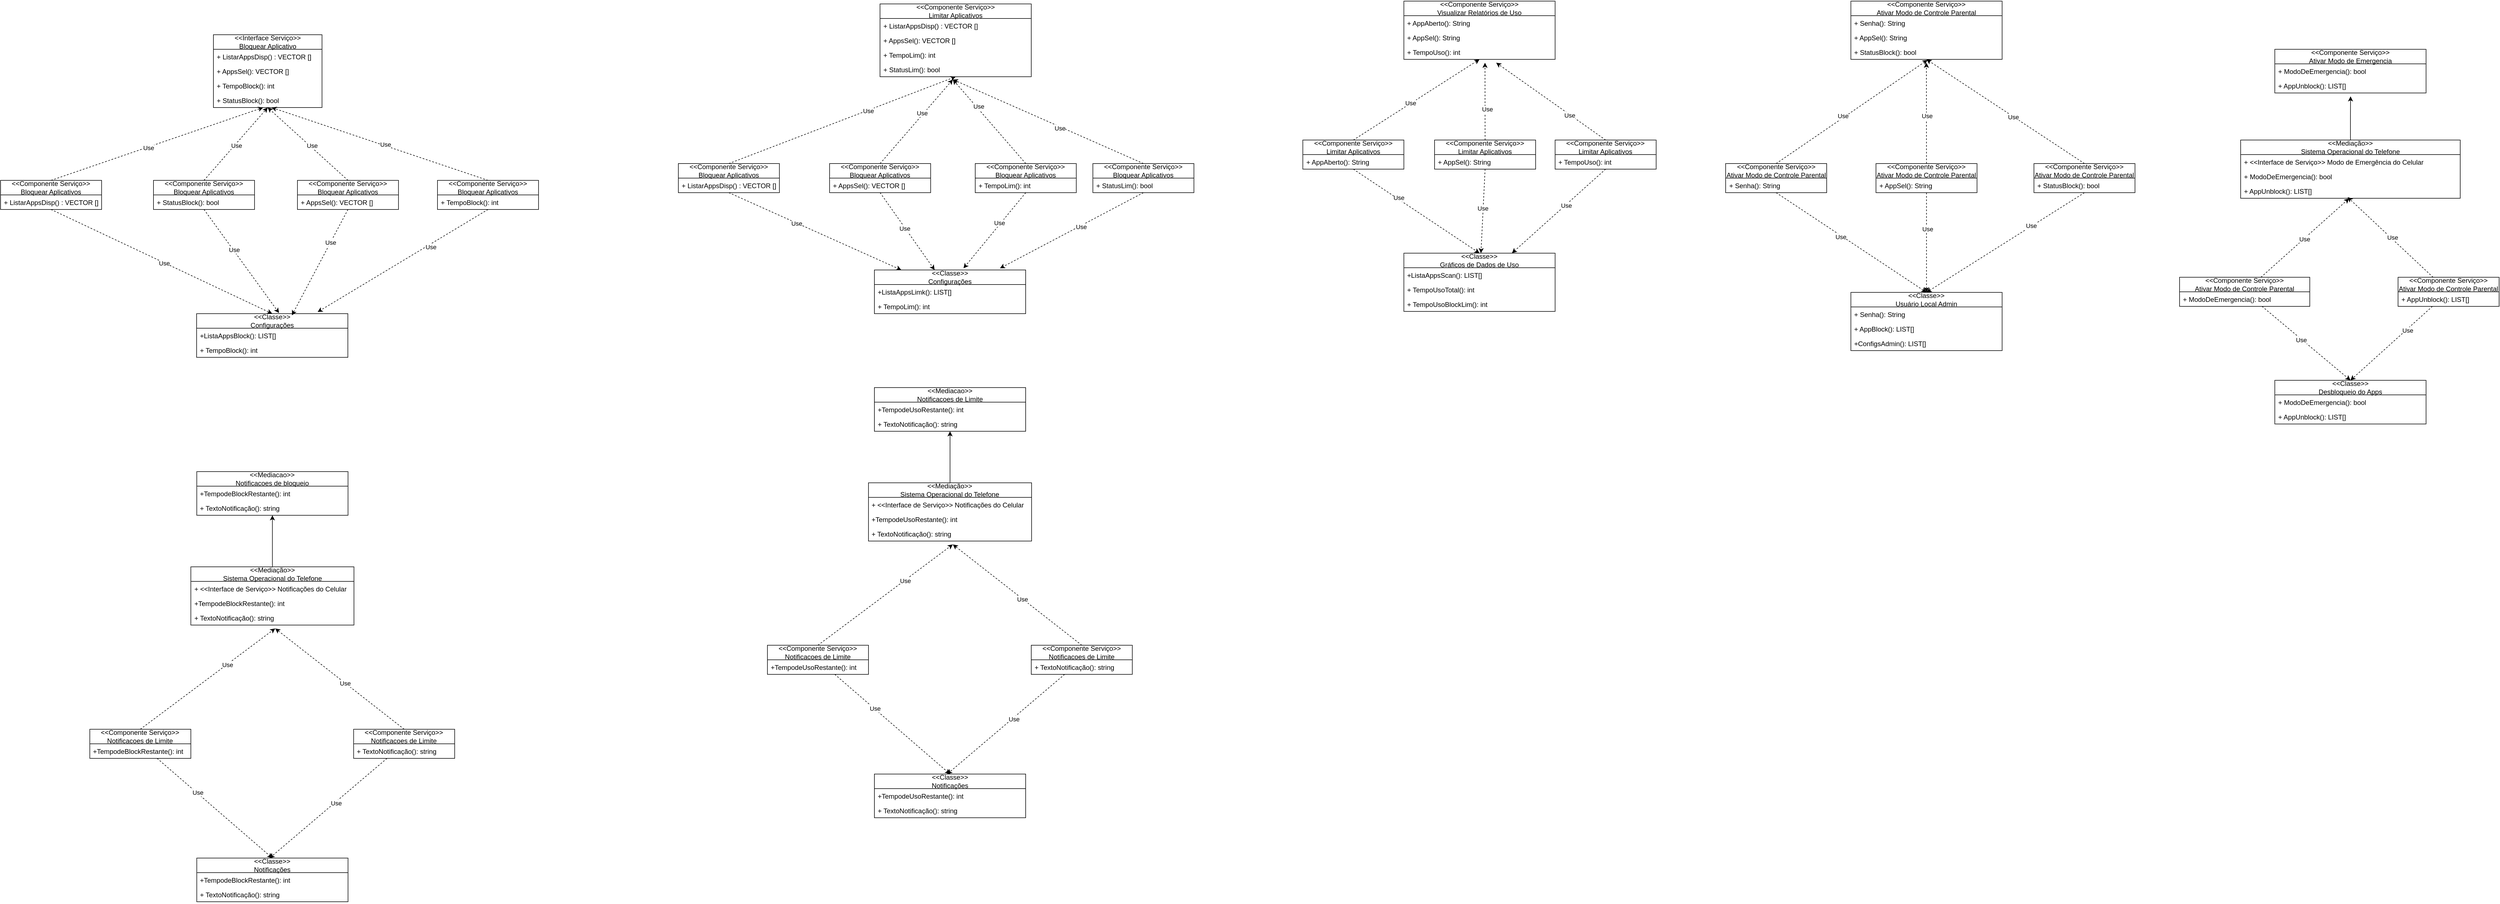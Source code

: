 <mxfile version="27.0.1">
  <diagram name="Página-1" id="D6-K6J4zSOakhYxboonZ">
    <mxGraphModel dx="3971" dy="2676" grid="1" gridSize="10" guides="1" tooltips="1" connect="1" arrows="1" fold="1" page="1" pageScale="1" pageWidth="827" pageHeight="1169" math="0" shadow="0">
      <root>
        <mxCell id="0" />
        <mxCell id="1" parent="0" />
        <mxCell id="nidFudNCeoTU9eq047Zy-1" value="&amp;lt;&amp;lt;Interface Serviço&amp;gt;&amp;gt;&lt;div&gt;Bloquear Aplicativo&lt;/div&gt;" style="swimlane;fontStyle=0;childLayout=stackLayout;horizontal=1;startSize=26;fillColor=none;horizontalStack=0;resizeParent=1;resizeParentMax=0;resizeLast=0;collapsible=1;marginBottom=0;whiteSpace=wrap;html=1;" parent="1" vertex="1">
          <mxGeometry x="340" y="510" width="193.85" height="130" as="geometry" />
        </mxCell>
        <mxCell id="nidFudNCeoTU9eq047Zy-2" value="+ ListarAppsDisp() : VECTOR []" style="text;strokeColor=none;fillColor=none;align=left;verticalAlign=top;spacingLeft=4;spacingRight=4;overflow=hidden;rotatable=0;points=[[0,0.5],[1,0.5]];portConstraint=eastwest;whiteSpace=wrap;html=1;" parent="nidFudNCeoTU9eq047Zy-1" vertex="1">
          <mxGeometry y="26" width="193.85" height="26" as="geometry" />
        </mxCell>
        <mxCell id="nidFudNCeoTU9eq047Zy-3" value="+ AppsSel(): VECTOR []" style="text;strokeColor=none;fillColor=none;align=left;verticalAlign=top;spacingLeft=4;spacingRight=4;overflow=hidden;rotatable=0;points=[[0,0.5],[1,0.5]];portConstraint=eastwest;whiteSpace=wrap;html=1;" parent="nidFudNCeoTU9eq047Zy-1" vertex="1">
          <mxGeometry y="52" width="193.85" height="26" as="geometry" />
        </mxCell>
        <mxCell id="nidFudNCeoTU9eq047Zy-4" value="+ TempoBlock(): int" style="text;strokeColor=none;fillColor=none;align=left;verticalAlign=top;spacingLeft=4;spacingRight=4;overflow=hidden;rotatable=0;points=[[0,0.5],[1,0.5]];portConstraint=eastwest;whiteSpace=wrap;html=1;" parent="nidFudNCeoTU9eq047Zy-1" vertex="1">
          <mxGeometry y="78" width="193.85" height="26" as="geometry" />
        </mxCell>
        <mxCell id="nidFudNCeoTU9eq047Zy-9" value="+ StatusBlock(): bool" style="text;strokeColor=none;fillColor=none;align=left;verticalAlign=top;spacingLeft=4;spacingRight=4;overflow=hidden;rotatable=0;points=[[0,0.5],[1,0.5]];portConstraint=eastwest;whiteSpace=wrap;html=1;" parent="nidFudNCeoTU9eq047Zy-1" vertex="1">
          <mxGeometry y="104" width="193.85" height="26" as="geometry" />
        </mxCell>
        <mxCell id="nidFudNCeoTU9eq047Zy-5" value="&amp;lt;&amp;lt;Componente Serviço&amp;gt;&amp;gt;&lt;div&gt;Limitar Aplicativos&lt;/div&gt;" style="swimlane;fontStyle=0;childLayout=stackLayout;horizontal=1;startSize=26;fillColor=none;horizontalStack=0;resizeParent=1;resizeParentMax=0;resizeLast=0;collapsible=1;marginBottom=0;whiteSpace=wrap;html=1;" parent="1" vertex="1">
          <mxGeometry x="1530" y="455" width="270" height="130" as="geometry" />
        </mxCell>
        <mxCell id="nidFudNCeoTU9eq047Zy-6" value="+ ListarAppsDisp() : VECTOR []" style="text;strokeColor=none;fillColor=none;align=left;verticalAlign=top;spacingLeft=4;spacingRight=4;overflow=hidden;rotatable=0;points=[[0,0.5],[1,0.5]];portConstraint=eastwest;whiteSpace=wrap;html=1;" parent="nidFudNCeoTU9eq047Zy-5" vertex="1">
          <mxGeometry y="26" width="270" height="26" as="geometry" />
        </mxCell>
        <mxCell id="nidFudNCeoTU9eq047Zy-14" value="+ AppsSel(): VECTOR []" style="text;strokeColor=none;fillColor=none;align=left;verticalAlign=top;spacingLeft=4;spacingRight=4;overflow=hidden;rotatable=0;points=[[0,0.5],[1,0.5]];portConstraint=eastwest;whiteSpace=wrap;html=1;" parent="nidFudNCeoTU9eq047Zy-5" vertex="1">
          <mxGeometry y="52" width="270" height="26" as="geometry" />
        </mxCell>
        <mxCell id="nidFudNCeoTU9eq047Zy-15" value="+ TempoLim(): int" style="text;strokeColor=none;fillColor=none;align=left;verticalAlign=top;spacingLeft=4;spacingRight=4;overflow=hidden;rotatable=0;points=[[0,0.5],[1,0.5]];portConstraint=eastwest;whiteSpace=wrap;html=1;" parent="nidFudNCeoTU9eq047Zy-5" vertex="1">
          <mxGeometry y="78" width="270" height="26" as="geometry" />
        </mxCell>
        <mxCell id="nidFudNCeoTU9eq047Zy-16" value="+ StatusLim(): bool" style="text;strokeColor=none;fillColor=none;align=left;verticalAlign=top;spacingLeft=4;spacingRight=4;overflow=hidden;rotatable=0;points=[[0,0.5],[1,0.5]];portConstraint=eastwest;whiteSpace=wrap;html=1;" parent="nidFudNCeoTU9eq047Zy-5" vertex="1">
          <mxGeometry y="104" width="270" height="26" as="geometry" />
        </mxCell>
        <mxCell id="nidFudNCeoTU9eq047Zy-17" value="&amp;lt;&amp;lt;Componente Serviço&amp;gt;&amp;gt;&lt;div&gt;Visualizar Relatórios de Uso&lt;/div&gt;" style="swimlane;fontStyle=0;childLayout=stackLayout;horizontal=1;startSize=26;fillColor=none;horizontalStack=0;resizeParent=1;resizeParentMax=0;resizeLast=0;collapsible=1;marginBottom=0;whiteSpace=wrap;html=1;" parent="1" vertex="1">
          <mxGeometry x="2465.19" y="450" width="270" height="104" as="geometry" />
        </mxCell>
        <mxCell id="nidFudNCeoTU9eq047Zy-18" value="+ AppAberto(): String" style="text;strokeColor=none;fillColor=none;align=left;verticalAlign=top;spacingLeft=4;spacingRight=4;overflow=hidden;rotatable=0;points=[[0,0.5],[1,0.5]];portConstraint=eastwest;whiteSpace=wrap;html=1;" parent="nidFudNCeoTU9eq047Zy-17" vertex="1">
          <mxGeometry y="26" width="270" height="26" as="geometry" />
        </mxCell>
        <mxCell id="nidFudNCeoTU9eq047Zy-19" value="+ AppSel(): String" style="text;strokeColor=none;fillColor=none;align=left;verticalAlign=top;spacingLeft=4;spacingRight=4;overflow=hidden;rotatable=0;points=[[0,0.5],[1,0.5]];portConstraint=eastwest;whiteSpace=wrap;html=1;" parent="nidFudNCeoTU9eq047Zy-17" vertex="1">
          <mxGeometry y="52" width="270" height="26" as="geometry" />
        </mxCell>
        <mxCell id="nidFudNCeoTU9eq047Zy-20" value="+ TempoUso(): int" style="text;strokeColor=none;fillColor=none;align=left;verticalAlign=top;spacingLeft=4;spacingRight=4;overflow=hidden;rotatable=0;points=[[0,0.5],[1,0.5]];portConstraint=eastwest;whiteSpace=wrap;html=1;" parent="nidFudNCeoTU9eq047Zy-17" vertex="1">
          <mxGeometry y="78" width="270" height="26" as="geometry" />
        </mxCell>
        <mxCell id="nidFudNCeoTU9eq047Zy-21" value="&amp;lt;&amp;lt;Componente Serviço&amp;gt;&amp;gt;&lt;div&gt;Ativar Modo de Controle Parental&lt;/div&gt;" style="swimlane;fontStyle=0;childLayout=stackLayout;horizontal=1;startSize=26;fillColor=none;horizontalStack=0;resizeParent=1;resizeParentMax=0;resizeLast=0;collapsible=1;marginBottom=0;whiteSpace=wrap;html=1;" parent="1" vertex="1">
          <mxGeometry x="3263.19" y="450" width="270" height="104" as="geometry" />
        </mxCell>
        <mxCell id="nidFudNCeoTU9eq047Zy-22" value="+ Senha(): String" style="text;strokeColor=none;fillColor=none;align=left;verticalAlign=top;spacingLeft=4;spacingRight=4;overflow=hidden;rotatable=0;points=[[0,0.5],[1,0.5]];portConstraint=eastwest;whiteSpace=wrap;html=1;" parent="nidFudNCeoTU9eq047Zy-21" vertex="1">
          <mxGeometry y="26" width="270" height="26" as="geometry" />
        </mxCell>
        <mxCell id="nidFudNCeoTU9eq047Zy-23" value="+ AppSel(): String" style="text;strokeColor=none;fillColor=none;align=left;verticalAlign=top;spacingLeft=4;spacingRight=4;overflow=hidden;rotatable=0;points=[[0,0.5],[1,0.5]];portConstraint=eastwest;whiteSpace=wrap;html=1;" parent="nidFudNCeoTU9eq047Zy-21" vertex="1">
          <mxGeometry y="52" width="270" height="26" as="geometry" />
        </mxCell>
        <mxCell id="nidFudNCeoTU9eq047Zy-24" value="+ StatusBlock(): bool" style="text;strokeColor=none;fillColor=none;align=left;verticalAlign=top;spacingLeft=4;spacingRight=4;overflow=hidden;rotatable=0;points=[[0,0.5],[1,0.5]];portConstraint=eastwest;whiteSpace=wrap;html=1;" parent="nidFudNCeoTU9eq047Zy-21" vertex="1">
          <mxGeometry y="78" width="270" height="26" as="geometry" />
        </mxCell>
        <mxCell id="lkg-JrvjIJRry8kN40-e-47" style="rounded=0;orthogonalLoop=1;jettySize=auto;html=1;exitX=0.5;exitY=1;exitDx=0;exitDy=0;entryX=0.5;entryY=0;entryDx=0;entryDy=0;dashed=1;" parent="1" source="nidFudNCeoTU9eq047Zy-35" target="nidFudNCeoTU9eq047Zy-46" edge="1">
          <mxGeometry relative="1" as="geometry" />
        </mxCell>
        <mxCell id="lkg-JrvjIJRry8kN40-e-53" value="Use" style="edgeLabel;html=1;align=center;verticalAlign=middle;resizable=0;points=[];" parent="lkg-JrvjIJRry8kN40-e-47" vertex="1" connectable="0">
          <mxGeometry x="0.025" y="-1" relative="1" as="geometry">
            <mxPoint as="offset" />
          </mxGeometry>
        </mxCell>
        <mxCell id="nidFudNCeoTU9eq047Zy-35" value="&amp;lt;&amp;lt;Componente Serviço&amp;gt;&amp;gt;&lt;div&gt;Bloquear Aplicativos&lt;/div&gt;" style="swimlane;fontStyle=0;childLayout=stackLayout;horizontal=1;startSize=26;fillColor=none;horizontalStack=0;resizeParent=1;resizeParentMax=0;resizeLast=0;collapsible=1;marginBottom=0;whiteSpace=wrap;html=1;" parent="1" vertex="1">
          <mxGeometry x="-40" y="770" width="180.38" height="52" as="geometry" />
        </mxCell>
        <mxCell id="nidFudNCeoTU9eq047Zy-38" value="+ ListarAppsDisp() : VECTOR []" style="text;strokeColor=none;fillColor=none;align=left;verticalAlign=top;spacingLeft=4;spacingRight=4;overflow=hidden;rotatable=0;points=[[0,0.5],[1,0.5]];portConstraint=eastwest;whiteSpace=wrap;html=1;" parent="nidFudNCeoTU9eq047Zy-35" vertex="1">
          <mxGeometry y="26" width="180.38" height="26" as="geometry" />
        </mxCell>
        <mxCell id="lkg-JrvjIJRry8kN40-e-45" style="rounded=0;orthogonalLoop=1;jettySize=auto;html=1;exitX=0.5;exitY=0;exitDx=0;exitDy=0;entryX=0.5;entryY=1;entryDx=0;entryDy=0;dashed=1;" parent="1" source="nidFudNCeoTU9eq047Zy-39" target="nidFudNCeoTU9eq047Zy-1" edge="1">
          <mxGeometry relative="1" as="geometry" />
        </mxCell>
        <mxCell id="lkg-JrvjIJRry8kN40-e-59" value="Use" style="edgeLabel;html=1;align=center;verticalAlign=middle;resizable=0;points=[];" parent="lkg-JrvjIJRry8kN40-e-45" vertex="1" connectable="0">
          <mxGeometry x="-0.074" y="-3" relative="1" as="geometry">
            <mxPoint as="offset" />
          </mxGeometry>
        </mxCell>
        <mxCell id="nidFudNCeoTU9eq047Zy-39" value="&amp;lt;&amp;lt;Componente Serviço&amp;gt;&amp;gt;&lt;div&gt;Bloquear Aplicativos&lt;/div&gt;" style="swimlane;fontStyle=0;childLayout=stackLayout;horizontal=1;startSize=26;fillColor=none;horizontalStack=0;resizeParent=1;resizeParentMax=0;resizeLast=0;collapsible=1;marginBottom=0;whiteSpace=wrap;html=1;" parent="1" vertex="1">
          <mxGeometry x="490" y="770" width="180.38" height="52" as="geometry" />
        </mxCell>
        <mxCell id="nidFudNCeoTU9eq047Zy-40" value="+ AppsSel(): VECTOR []" style="text;strokeColor=none;fillColor=none;align=left;verticalAlign=top;spacingLeft=4;spacingRight=4;overflow=hidden;rotatable=0;points=[[0,0.5],[1,0.5]];portConstraint=eastwest;whiteSpace=wrap;html=1;" parent="nidFudNCeoTU9eq047Zy-39" vertex="1">
          <mxGeometry y="26" width="180.38" height="26" as="geometry" />
        </mxCell>
        <mxCell id="nidFudNCeoTU9eq047Zy-42" value="&amp;lt;&amp;lt;Componente Serviço&amp;gt;&amp;gt;&lt;div&gt;Bloquear Aplicativos&lt;/div&gt;" style="swimlane;fontStyle=0;childLayout=stackLayout;horizontal=1;startSize=26;fillColor=none;horizontalStack=0;resizeParent=1;resizeParentMax=0;resizeLast=0;collapsible=1;marginBottom=0;whiteSpace=wrap;html=1;" parent="1" vertex="1">
          <mxGeometry x="740" y="770" width="180.38" height="52" as="geometry" />
        </mxCell>
        <mxCell id="nidFudNCeoTU9eq047Zy-43" value="+ TempoBlock(): int" style="text;strokeColor=none;fillColor=none;align=left;verticalAlign=top;spacingLeft=4;spacingRight=4;overflow=hidden;rotatable=0;points=[[0,0.5],[1,0.5]];portConstraint=eastwest;whiteSpace=wrap;html=1;" parent="nidFudNCeoTU9eq047Zy-42" vertex="1">
          <mxGeometry y="26" width="180.38" height="26" as="geometry" />
        </mxCell>
        <mxCell id="lkg-JrvjIJRry8kN40-e-44" style="rounded=0;orthogonalLoop=1;jettySize=auto;html=1;exitX=0.5;exitY=0;exitDx=0;exitDy=0;entryX=0.5;entryY=1;entryDx=0;entryDy=0;dashed=1;" parent="1" source="nidFudNCeoTU9eq047Zy-44" target="nidFudNCeoTU9eq047Zy-1" edge="1">
          <mxGeometry relative="1" as="geometry" />
        </mxCell>
        <mxCell id="lkg-JrvjIJRry8kN40-e-58" value="Use" style="edgeLabel;html=1;align=center;verticalAlign=middle;resizable=0;points=[];" parent="lkg-JrvjIJRry8kN40-e-44" vertex="1" connectable="0">
          <mxGeometry x="-0.022" y="-2" relative="1" as="geometry">
            <mxPoint as="offset" />
          </mxGeometry>
        </mxCell>
        <mxCell id="lkg-JrvjIJRry8kN40-e-48" style="rounded=0;orthogonalLoop=1;jettySize=auto;html=1;exitX=0.5;exitY=1;exitDx=0;exitDy=0;dashed=1;entryX=0.545;entryY=-0.015;entryDx=0;entryDy=0;entryPerimeter=0;" parent="1" source="nidFudNCeoTU9eq047Zy-44" edge="1" target="nidFudNCeoTU9eq047Zy-46">
          <mxGeometry relative="1" as="geometry">
            <mxPoint x="440" y="980" as="targetPoint" />
          </mxGeometry>
        </mxCell>
        <mxCell id="lkg-JrvjIJRry8kN40-e-54" value="Use" style="edgeLabel;html=1;align=center;verticalAlign=middle;resizable=0;points=[];" parent="lkg-JrvjIJRry8kN40-e-48" vertex="1" connectable="0">
          <mxGeometry x="-0.217" y="1" relative="1" as="geometry">
            <mxPoint as="offset" />
          </mxGeometry>
        </mxCell>
        <mxCell id="nidFudNCeoTU9eq047Zy-44" value="&amp;lt;&amp;lt;Componente Serviço&amp;gt;&amp;gt;&lt;div&gt;Bloquear Aplicativos&lt;/div&gt;" style="swimlane;fontStyle=0;childLayout=stackLayout;horizontal=1;startSize=26;fillColor=none;horizontalStack=0;resizeParent=1;resizeParentMax=0;resizeLast=0;collapsible=1;marginBottom=0;whiteSpace=wrap;html=1;" parent="1" vertex="1">
          <mxGeometry x="233" y="770" width="180.38" height="52" as="geometry" />
        </mxCell>
        <mxCell id="nidFudNCeoTU9eq047Zy-45" value="+ StatusBlock(): bool" style="text;strokeColor=none;fillColor=none;align=left;verticalAlign=top;spacingLeft=4;spacingRight=4;overflow=hidden;rotatable=0;points=[[0,0.5],[1,0.5]];portConstraint=eastwest;whiteSpace=wrap;html=1;" parent="nidFudNCeoTU9eq047Zy-44" vertex="1">
          <mxGeometry y="26" width="180.38" height="26" as="geometry" />
        </mxCell>
        <mxCell id="nidFudNCeoTU9eq047Zy-46" value="&amp;lt;&amp;lt;Classe&amp;gt;&amp;gt;&lt;div&gt;Configurações&lt;/div&gt;" style="swimlane;fontStyle=0;childLayout=stackLayout;horizontal=1;startSize=26;fillColor=none;horizontalStack=0;resizeParent=1;resizeParentMax=0;resizeLast=0;collapsible=1;marginBottom=0;whiteSpace=wrap;html=1;" parent="1" vertex="1">
          <mxGeometry x="310" y="1008" width="270" height="78" as="geometry" />
        </mxCell>
        <mxCell id="nidFudNCeoTU9eq047Zy-47" value="+ListaAppsBlock(): LIST[]" style="text;strokeColor=none;fillColor=none;align=left;verticalAlign=top;spacingLeft=4;spacingRight=4;overflow=hidden;rotatable=0;points=[[0,0.5],[1,0.5]];portConstraint=eastwest;whiteSpace=wrap;html=1;" parent="nidFudNCeoTU9eq047Zy-46" vertex="1">
          <mxGeometry y="26" width="270" height="26" as="geometry" />
        </mxCell>
        <mxCell id="nidFudNCeoTU9eq047Zy-48" value="+ TempoBlock(): int" style="text;strokeColor=none;fillColor=none;align=left;verticalAlign=top;spacingLeft=4;spacingRight=4;overflow=hidden;rotatable=0;points=[[0,0.5],[1,0.5]];portConstraint=eastwest;whiteSpace=wrap;html=1;" parent="nidFudNCeoTU9eq047Zy-46" vertex="1">
          <mxGeometry y="52" width="270" height="26" as="geometry" />
        </mxCell>
        <mxCell id="lkg-JrvjIJRry8kN40-e-26" style="rounded=0;orthogonalLoop=1;jettySize=auto;html=1;exitX=0.5;exitY=0;exitDx=0;exitDy=0;entryX=0.5;entryY=1;entryDx=0;entryDy=0;elbow=vertical;dashed=1;" parent="1" source="nidFudNCeoTU9eq047Zy-51" target="nidFudNCeoTU9eq047Zy-5" edge="1">
          <mxGeometry relative="1" as="geometry" />
        </mxCell>
        <mxCell id="lkg-JrvjIJRry8kN40-e-27" value="Use" style="edgeLabel;html=1;align=center;verticalAlign=middle;resizable=0;points=[];" parent="lkg-JrvjIJRry8kN40-e-26" vertex="1" connectable="0">
          <mxGeometry x="0.227" y="-1" relative="1" as="geometry">
            <mxPoint as="offset" />
          </mxGeometry>
        </mxCell>
        <mxCell id="lkg-JrvjIJRry8kN40-e-35" style="rounded=0;orthogonalLoop=1;jettySize=auto;html=1;exitX=0.5;exitY=1;exitDx=0;exitDy=0;dashed=1;" parent="1" source="nidFudNCeoTU9eq047Zy-51" target="nidFudNCeoTU9eq047Zy-59" edge="1">
          <mxGeometry relative="1" as="geometry" />
        </mxCell>
        <mxCell id="lkg-JrvjIJRry8kN40-e-39" value="Use" style="edgeLabel;html=1;align=center;verticalAlign=middle;resizable=0;points=[];" parent="lkg-JrvjIJRry8kN40-e-35" vertex="1" connectable="0">
          <mxGeometry x="-0.213" y="-1" relative="1" as="geometry">
            <mxPoint as="offset" />
          </mxGeometry>
        </mxCell>
        <mxCell id="nidFudNCeoTU9eq047Zy-51" value="&amp;lt;&amp;lt;Componente Serviço&amp;gt;&amp;gt;&lt;div&gt;Bloquear Aplicativos&lt;/div&gt;" style="swimlane;fontStyle=0;childLayout=stackLayout;horizontal=1;startSize=26;fillColor=none;horizontalStack=0;resizeParent=1;resizeParentMax=0;resizeLast=0;collapsible=1;marginBottom=0;whiteSpace=wrap;html=1;" parent="1" vertex="1">
          <mxGeometry x="1170" y="740" width="180.38" height="52" as="geometry" />
        </mxCell>
        <mxCell id="nidFudNCeoTU9eq047Zy-52" value="+ ListarAppsDisp() : VECTOR []" style="text;strokeColor=none;fillColor=none;align=left;verticalAlign=top;spacingLeft=4;spacingRight=4;overflow=hidden;rotatable=0;points=[[0,0.5],[1,0.5]];portConstraint=eastwest;whiteSpace=wrap;html=1;" parent="nidFudNCeoTU9eq047Zy-51" vertex="1">
          <mxGeometry y="26" width="180.38" height="26" as="geometry" />
        </mxCell>
        <mxCell id="lkg-JrvjIJRry8kN40-e-28" style="rounded=0;orthogonalLoop=1;jettySize=auto;html=1;exitX=0.5;exitY=0;exitDx=0;exitDy=0;dashed=1;" parent="1" source="nidFudNCeoTU9eq047Zy-53" edge="1">
          <mxGeometry relative="1" as="geometry">
            <mxPoint x="1660" y="590" as="targetPoint" />
          </mxGeometry>
        </mxCell>
        <mxCell id="lkg-JrvjIJRry8kN40-e-29" value="Use" style="edgeLabel;html=1;align=center;verticalAlign=middle;resizable=0;points=[];" parent="lkg-JrvjIJRry8kN40-e-28" vertex="1" connectable="0">
          <mxGeometry x="0.18" y="2" relative="1" as="geometry">
            <mxPoint as="offset" />
          </mxGeometry>
        </mxCell>
        <mxCell id="lkg-JrvjIJRry8kN40-e-36" style="rounded=0;orthogonalLoop=1;jettySize=auto;html=1;exitX=0.5;exitY=1;exitDx=0;exitDy=0;dashed=1;" parent="1" source="nidFudNCeoTU9eq047Zy-53" target="nidFudNCeoTU9eq047Zy-59" edge="1">
          <mxGeometry relative="1" as="geometry" />
        </mxCell>
        <mxCell id="lkg-JrvjIJRry8kN40-e-40" value="Use" style="edgeLabel;html=1;align=center;verticalAlign=middle;resizable=0;points=[];" parent="lkg-JrvjIJRry8kN40-e-36" vertex="1" connectable="0">
          <mxGeometry x="-0.082" y="-1" relative="1" as="geometry">
            <mxPoint as="offset" />
          </mxGeometry>
        </mxCell>
        <mxCell id="nidFudNCeoTU9eq047Zy-53" value="&amp;lt;&amp;lt;Componente Serviço&amp;gt;&amp;gt;&lt;div&gt;Bloquear Aplicativos&lt;/div&gt;" style="swimlane;fontStyle=0;childLayout=stackLayout;horizontal=1;startSize=26;fillColor=none;horizontalStack=0;resizeParent=1;resizeParentMax=0;resizeLast=0;collapsible=1;marginBottom=0;whiteSpace=wrap;html=1;" parent="1" vertex="1">
          <mxGeometry x="1440" y="740" width="180.38" height="52" as="geometry" />
        </mxCell>
        <mxCell id="nidFudNCeoTU9eq047Zy-54" value="+ AppsSel(): VECTOR []" style="text;strokeColor=none;fillColor=none;align=left;verticalAlign=top;spacingLeft=4;spacingRight=4;overflow=hidden;rotatable=0;points=[[0,0.5],[1,0.5]];portConstraint=eastwest;whiteSpace=wrap;html=1;" parent="nidFudNCeoTU9eq047Zy-53" vertex="1">
          <mxGeometry y="26" width="180.38" height="26" as="geometry" />
        </mxCell>
        <mxCell id="lkg-JrvjIJRry8kN40-e-30" style="rounded=0;orthogonalLoop=1;jettySize=auto;html=1;exitX=0.5;exitY=0;exitDx=0;exitDy=0;dashed=1;" parent="1" source="nidFudNCeoTU9eq047Zy-55" edge="1">
          <mxGeometry relative="1" as="geometry">
            <mxPoint x="1660" y="590" as="targetPoint" />
          </mxGeometry>
        </mxCell>
        <mxCell id="lkg-JrvjIJRry8kN40-e-31" value="Use" style="edgeLabel;html=1;align=center;verticalAlign=middle;resizable=0;points=[];" parent="lkg-JrvjIJRry8kN40-e-30" vertex="1" connectable="0">
          <mxGeometry x="0.338" y="-3" relative="1" as="geometry">
            <mxPoint as="offset" />
          </mxGeometry>
        </mxCell>
        <mxCell id="nidFudNCeoTU9eq047Zy-55" value="&amp;lt;&amp;lt;Componente Serviço&amp;gt;&amp;gt;&lt;div&gt;Bloquear Aplicativos&lt;/div&gt;" style="swimlane;fontStyle=0;childLayout=stackLayout;horizontal=1;startSize=26;fillColor=none;horizontalStack=0;resizeParent=1;resizeParentMax=0;resizeLast=0;collapsible=1;marginBottom=0;whiteSpace=wrap;html=1;" parent="1" vertex="1">
          <mxGeometry x="1700" y="740" width="180.38" height="52" as="geometry" />
        </mxCell>
        <mxCell id="nidFudNCeoTU9eq047Zy-56" value="+ TempoLim(): int" style="text;strokeColor=none;fillColor=none;align=left;verticalAlign=top;spacingLeft=4;spacingRight=4;overflow=hidden;rotatable=0;points=[[0,0.5],[1,0.5]];portConstraint=eastwest;whiteSpace=wrap;html=1;" parent="nidFudNCeoTU9eq047Zy-55" vertex="1">
          <mxGeometry y="26" width="180.38" height="26" as="geometry" />
        </mxCell>
        <mxCell id="lkg-JrvjIJRry8kN40-e-32" style="rounded=0;orthogonalLoop=1;jettySize=auto;html=1;exitX=0.5;exitY=0;exitDx=0;exitDy=0;dashed=1;" parent="1" source="nidFudNCeoTU9eq047Zy-57" edge="1">
          <mxGeometry relative="1" as="geometry">
            <mxPoint x="1660" y="590" as="targetPoint" />
          </mxGeometry>
        </mxCell>
        <mxCell id="lkg-JrvjIJRry8kN40-e-33" value="Use" style="edgeLabel;html=1;align=center;verticalAlign=middle;resizable=0;points=[];" parent="lkg-JrvjIJRry8kN40-e-32" vertex="1" connectable="0">
          <mxGeometry x="-0.127" y="2" relative="1" as="geometry">
            <mxPoint as="offset" />
          </mxGeometry>
        </mxCell>
        <mxCell id="nidFudNCeoTU9eq047Zy-57" value="&amp;lt;&amp;lt;Componente Serviço&amp;gt;&amp;gt;&lt;div&gt;Bloquear Aplicativos&lt;/div&gt;" style="swimlane;fontStyle=0;childLayout=stackLayout;horizontal=1;startSize=26;fillColor=none;horizontalStack=0;resizeParent=1;resizeParentMax=0;resizeLast=0;collapsible=1;marginBottom=0;whiteSpace=wrap;html=1;" parent="1" vertex="1">
          <mxGeometry x="1910" y="740" width="180.38" height="52" as="geometry" />
        </mxCell>
        <mxCell id="nidFudNCeoTU9eq047Zy-58" value="+ StatusLim(): bool" style="text;strokeColor=none;fillColor=none;align=left;verticalAlign=top;spacingLeft=4;spacingRight=4;overflow=hidden;rotatable=0;points=[[0,0.5],[1,0.5]];portConstraint=eastwest;whiteSpace=wrap;html=1;" parent="nidFudNCeoTU9eq047Zy-57" vertex="1">
          <mxGeometry y="26" width="180.38" height="26" as="geometry" />
        </mxCell>
        <mxCell id="nidFudNCeoTU9eq047Zy-59" value="&amp;lt;&amp;lt;Classe&amp;gt;&amp;gt;&lt;div&gt;Configurações&lt;/div&gt;" style="swimlane;fontStyle=0;childLayout=stackLayout;horizontal=1;startSize=26;fillColor=none;horizontalStack=0;resizeParent=1;resizeParentMax=0;resizeLast=0;collapsible=1;marginBottom=0;whiteSpace=wrap;html=1;" parent="1" vertex="1">
          <mxGeometry x="1520" y="930" width="270" height="78" as="geometry" />
        </mxCell>
        <mxCell id="nidFudNCeoTU9eq047Zy-60" value="+ListaAppsLimk(): LIST[]" style="text;strokeColor=none;fillColor=none;align=left;verticalAlign=top;spacingLeft=4;spacingRight=4;overflow=hidden;rotatable=0;points=[[0,0.5],[1,0.5]];portConstraint=eastwest;whiteSpace=wrap;html=1;" parent="nidFudNCeoTU9eq047Zy-59" vertex="1">
          <mxGeometry y="26" width="270" height="26" as="geometry" />
        </mxCell>
        <mxCell id="nidFudNCeoTU9eq047Zy-61" value="+ TempoLim(): int" style="text;strokeColor=none;fillColor=none;align=left;verticalAlign=top;spacingLeft=4;spacingRight=4;overflow=hidden;rotatable=0;points=[[0,0.5],[1,0.5]];portConstraint=eastwest;whiteSpace=wrap;html=1;" parent="nidFudNCeoTU9eq047Zy-59" vertex="1">
          <mxGeometry y="52" width="270" height="26" as="geometry" />
        </mxCell>
        <mxCell id="lkg-JrvjIJRry8kN40-e-61" style="rounded=0;orthogonalLoop=1;jettySize=auto;html=1;exitX=0.5;exitY=0;exitDx=0;exitDy=0;entryX=0.5;entryY=1;entryDx=0;entryDy=0;dashed=1;" parent="1" source="nidFudNCeoTU9eq047Zy-62" target="nidFudNCeoTU9eq047Zy-17" edge="1">
          <mxGeometry relative="1" as="geometry" />
        </mxCell>
        <mxCell id="lkg-JrvjIJRry8kN40-e-70" value="Use" style="edgeLabel;html=1;align=center;verticalAlign=middle;resizable=0;points=[];" parent="lkg-JrvjIJRry8kN40-e-61" vertex="1" connectable="0">
          <mxGeometry x="-0.087" y="1" relative="1" as="geometry">
            <mxPoint as="offset" />
          </mxGeometry>
        </mxCell>
        <mxCell id="lkg-JrvjIJRry8kN40-e-64" style="rounded=0;orthogonalLoop=1;jettySize=auto;html=1;exitX=0.5;exitY=1;exitDx=0;exitDy=0;entryX=0.5;entryY=0;entryDx=0;entryDy=0;dashed=1;" parent="1" source="nidFudNCeoTU9eq047Zy-62" target="nidFudNCeoTU9eq047Zy-68" edge="1">
          <mxGeometry relative="1" as="geometry" />
        </mxCell>
        <mxCell id="lkg-JrvjIJRry8kN40-e-67" value="Use" style="edgeLabel;html=1;align=center;verticalAlign=middle;resizable=0;points=[];" parent="lkg-JrvjIJRry8kN40-e-64" vertex="1" connectable="0">
          <mxGeometry x="-0.293" y="2" relative="1" as="geometry">
            <mxPoint y="-1" as="offset" />
          </mxGeometry>
        </mxCell>
        <mxCell id="nidFudNCeoTU9eq047Zy-62" value="&amp;lt;&amp;lt;Componente Serviço&amp;gt;&amp;gt;&lt;div&gt;Limitar Aplicativos&lt;/div&gt;" style="swimlane;fontStyle=0;childLayout=stackLayout;horizontal=1;startSize=26;fillColor=none;horizontalStack=0;resizeParent=1;resizeParentMax=0;resizeLast=0;collapsible=1;marginBottom=0;whiteSpace=wrap;html=1;" parent="1" vertex="1">
          <mxGeometry x="2284.81" y="698" width="180.38" height="52" as="geometry" />
        </mxCell>
        <mxCell id="nidFudNCeoTU9eq047Zy-63" value="+ AppAberto(): String" style="text;strokeColor=none;fillColor=none;align=left;verticalAlign=top;spacingLeft=4;spacingRight=4;overflow=hidden;rotatable=0;points=[[0,0.5],[1,0.5]];portConstraint=eastwest;whiteSpace=wrap;html=1;" parent="nidFudNCeoTU9eq047Zy-62" vertex="1">
          <mxGeometry y="26" width="180.38" height="26" as="geometry" />
        </mxCell>
        <mxCell id="lkg-JrvjIJRry8kN40-e-62" style="rounded=0;orthogonalLoop=1;jettySize=auto;html=1;exitX=0.5;exitY=0;exitDx=0;exitDy=0;dashed=1;" parent="1" source="nidFudNCeoTU9eq047Zy-64" edge="1">
          <mxGeometry relative="1" as="geometry">
            <mxPoint x="2610" y="560" as="targetPoint" />
          </mxGeometry>
        </mxCell>
        <mxCell id="lkg-JrvjIJRry8kN40-e-71" value="Use" style="edgeLabel;html=1;align=center;verticalAlign=middle;resizable=0;points=[];" parent="lkg-JrvjIJRry8kN40-e-62" vertex="1" connectable="0">
          <mxGeometry x="-0.199" y="-4" relative="1" as="geometry">
            <mxPoint as="offset" />
          </mxGeometry>
        </mxCell>
        <mxCell id="lkg-JrvjIJRry8kN40-e-65" style="rounded=0;orthogonalLoop=1;jettySize=auto;html=1;exitX=0.5;exitY=1;exitDx=0;exitDy=0;dashed=1;" parent="1" source="nidFudNCeoTU9eq047Zy-64" target="nidFudNCeoTU9eq047Zy-68" edge="1">
          <mxGeometry relative="1" as="geometry" />
        </mxCell>
        <mxCell id="lkg-JrvjIJRry8kN40-e-68" value="Use" style="edgeLabel;html=1;align=center;verticalAlign=middle;resizable=0;points=[];" parent="lkg-JrvjIJRry8kN40-e-65" vertex="1" connectable="0">
          <mxGeometry x="-0.067" y="-1" relative="1" as="geometry">
            <mxPoint as="offset" />
          </mxGeometry>
        </mxCell>
        <mxCell id="nidFudNCeoTU9eq047Zy-64" value="&amp;lt;&amp;lt;Componente Serviço&amp;gt;&amp;gt;&lt;div&gt;&lt;div&gt;Limitar Aplicativos&lt;/div&gt;&lt;/div&gt;" style="swimlane;fontStyle=0;childLayout=stackLayout;horizontal=1;startSize=26;fillColor=none;horizontalStack=0;resizeParent=1;resizeParentMax=0;resizeLast=0;collapsible=1;marginBottom=0;whiteSpace=wrap;html=1;" parent="1" vertex="1">
          <mxGeometry x="2520" y="698" width="180.38" height="52" as="geometry" />
        </mxCell>
        <mxCell id="nidFudNCeoTU9eq047Zy-65" value="+ AppSel(): String" style="text;strokeColor=none;fillColor=none;align=left;verticalAlign=top;spacingLeft=4;spacingRight=4;overflow=hidden;rotatable=0;points=[[0,0.5],[1,0.5]];portConstraint=eastwest;whiteSpace=wrap;html=1;" parent="nidFudNCeoTU9eq047Zy-64" vertex="1">
          <mxGeometry y="26" width="180.38" height="26" as="geometry" />
        </mxCell>
        <mxCell id="lkg-JrvjIJRry8kN40-e-63" style="rounded=0;orthogonalLoop=1;jettySize=auto;html=1;exitX=0.5;exitY=0;exitDx=0;exitDy=0;dashed=1;" parent="1" source="nidFudNCeoTU9eq047Zy-66" edge="1">
          <mxGeometry relative="1" as="geometry">
            <mxPoint x="2630" y="560" as="targetPoint" />
          </mxGeometry>
        </mxCell>
        <mxCell id="lkg-JrvjIJRry8kN40-e-72" value="Use" style="edgeLabel;html=1;align=center;verticalAlign=middle;resizable=0;points=[];" parent="lkg-JrvjIJRry8kN40-e-63" vertex="1" connectable="0">
          <mxGeometry x="-0.348" y="1" relative="1" as="geometry">
            <mxPoint as="offset" />
          </mxGeometry>
        </mxCell>
        <mxCell id="lkg-JrvjIJRry8kN40-e-66" style="rounded=0;orthogonalLoop=1;jettySize=auto;html=1;exitX=0.5;exitY=1;exitDx=0;exitDy=0;dashed=1;" parent="1" source="nidFudNCeoTU9eq047Zy-66" target="nidFudNCeoTU9eq047Zy-68" edge="1">
          <mxGeometry relative="1" as="geometry" />
        </mxCell>
        <mxCell id="lkg-JrvjIJRry8kN40-e-69" value="Use" style="edgeLabel;html=1;align=center;verticalAlign=middle;resizable=0;points=[];" parent="lkg-JrvjIJRry8kN40-e-66" vertex="1" connectable="0">
          <mxGeometry x="-0.147" y="1" relative="1" as="geometry">
            <mxPoint as="offset" />
          </mxGeometry>
        </mxCell>
        <mxCell id="nidFudNCeoTU9eq047Zy-66" value="&amp;lt;&amp;lt;Componente Serviço&amp;gt;&amp;gt;&lt;div&gt;&lt;div&gt;Limitar Aplicativos&lt;/div&gt;&lt;/div&gt;" style="swimlane;fontStyle=0;childLayout=stackLayout;horizontal=1;startSize=26;fillColor=none;horizontalStack=0;resizeParent=1;resizeParentMax=0;resizeLast=0;collapsible=1;marginBottom=0;whiteSpace=wrap;html=1;" parent="1" vertex="1">
          <mxGeometry x="2735.19" y="698" width="180.38" height="52" as="geometry" />
        </mxCell>
        <mxCell id="nidFudNCeoTU9eq047Zy-67" value="+ TempoUso(): int" style="text;strokeColor=none;fillColor=none;align=left;verticalAlign=top;spacingLeft=4;spacingRight=4;overflow=hidden;rotatable=0;points=[[0,0.5],[1,0.5]];portConstraint=eastwest;whiteSpace=wrap;html=1;" parent="nidFudNCeoTU9eq047Zy-66" vertex="1">
          <mxGeometry y="26" width="180.38" height="26" as="geometry" />
        </mxCell>
        <mxCell id="nidFudNCeoTU9eq047Zy-68" value="&amp;lt;&amp;lt;Classe&amp;gt;&amp;gt;&lt;div&gt;Gráficos de Dados de Uso&lt;/div&gt;" style="swimlane;fontStyle=0;childLayout=stackLayout;horizontal=1;startSize=26;fillColor=none;horizontalStack=0;resizeParent=1;resizeParentMax=0;resizeLast=0;collapsible=1;marginBottom=0;whiteSpace=wrap;html=1;" parent="1" vertex="1">
          <mxGeometry x="2465.19" y="900" width="270" height="104" as="geometry" />
        </mxCell>
        <mxCell id="nidFudNCeoTU9eq047Zy-69" value="+ListaAppsScan(): LIST[]" style="text;strokeColor=none;fillColor=none;align=left;verticalAlign=top;spacingLeft=4;spacingRight=4;overflow=hidden;rotatable=0;points=[[0,0.5],[1,0.5]];portConstraint=eastwest;whiteSpace=wrap;html=1;" parent="nidFudNCeoTU9eq047Zy-68" vertex="1">
          <mxGeometry y="26" width="270" height="26" as="geometry" />
        </mxCell>
        <mxCell id="nidFudNCeoTU9eq047Zy-70" value="+ TempoUsoTotal(): int" style="text;strokeColor=none;fillColor=none;align=left;verticalAlign=top;spacingLeft=4;spacingRight=4;overflow=hidden;rotatable=0;points=[[0,0.5],[1,0.5]];portConstraint=eastwest;whiteSpace=wrap;html=1;" parent="nidFudNCeoTU9eq047Zy-68" vertex="1">
          <mxGeometry y="52" width="270" height="26" as="geometry" />
        </mxCell>
        <mxCell id="nidFudNCeoTU9eq047Zy-71" value="+ TempoUsoBlockLim(): int" style="text;strokeColor=none;fillColor=none;align=left;verticalAlign=top;spacingLeft=4;spacingRight=4;overflow=hidden;rotatable=0;points=[[0,0.5],[1,0.5]];portConstraint=eastwest;whiteSpace=wrap;html=1;" parent="nidFudNCeoTU9eq047Zy-68" vertex="1">
          <mxGeometry y="78" width="270" height="26" as="geometry" />
        </mxCell>
        <mxCell id="lkg-JrvjIJRry8kN40-e-77" style="rounded=0;orthogonalLoop=1;jettySize=auto;html=1;exitX=0.5;exitY=1;exitDx=0;exitDy=0;entryX=0.5;entryY=0;entryDx=0;entryDy=0;dashed=1;" parent="1" source="lkg-JrvjIJRry8kN40-e-1" target="lkg-JrvjIJRry8kN40-e-7" edge="1">
          <mxGeometry relative="1" as="geometry" />
        </mxCell>
        <mxCell id="lkg-JrvjIJRry8kN40-e-83" value="Use" style="edgeLabel;html=1;align=center;verticalAlign=middle;resizable=0;points=[];" parent="lkg-JrvjIJRry8kN40-e-77" vertex="1" connectable="0">
          <mxGeometry x="-0.133" y="-2" relative="1" as="geometry">
            <mxPoint as="offset" />
          </mxGeometry>
        </mxCell>
        <mxCell id="lkg-JrvjIJRry8kN40-e-1" value="&amp;lt;&amp;lt;Componente Serviço&amp;gt;&amp;gt;&lt;div&gt;Ativar Modo de Controle Parental&lt;/div&gt;" style="swimlane;fontStyle=0;childLayout=stackLayout;horizontal=1;startSize=26;fillColor=none;horizontalStack=0;resizeParent=1;resizeParentMax=0;resizeLast=0;collapsible=1;marginBottom=0;whiteSpace=wrap;html=1;" parent="1" vertex="1">
          <mxGeometry x="3039.62" y="740" width="180.38" height="52" as="geometry" />
        </mxCell>
        <mxCell id="lkg-JrvjIJRry8kN40-e-2" value="+ Senha(): String" style="text;strokeColor=none;fillColor=none;align=left;verticalAlign=top;spacingLeft=4;spacingRight=4;overflow=hidden;rotatable=0;points=[[0,0.5],[1,0.5]];portConstraint=eastwest;whiteSpace=wrap;html=1;" parent="lkg-JrvjIJRry8kN40-e-1" vertex="1">
          <mxGeometry y="26" width="180.38" height="26" as="geometry" />
        </mxCell>
        <mxCell id="lkg-JrvjIJRry8kN40-e-74" style="rounded=0;orthogonalLoop=1;jettySize=auto;html=1;exitX=0.5;exitY=0;exitDx=0;exitDy=0;dashed=1;" parent="1" source="lkg-JrvjIJRry8kN40-e-3" edge="1">
          <mxGeometry relative="1" as="geometry">
            <mxPoint x="3398" y="560" as="targetPoint" />
          </mxGeometry>
        </mxCell>
        <mxCell id="lkg-JrvjIJRry8kN40-e-81" value="Use" style="edgeLabel;html=1;align=center;verticalAlign=middle;resizable=0;points=[];" parent="lkg-JrvjIJRry8kN40-e-74" vertex="1" connectable="0">
          <mxGeometry x="-0.056" y="-1" relative="1" as="geometry">
            <mxPoint as="offset" />
          </mxGeometry>
        </mxCell>
        <mxCell id="lkg-JrvjIJRry8kN40-e-78" style="rounded=0;orthogonalLoop=1;jettySize=auto;html=1;exitX=0.5;exitY=1;exitDx=0;exitDy=0;entryX=0.5;entryY=0;entryDx=0;entryDy=0;dashed=1;" parent="1" source="lkg-JrvjIJRry8kN40-e-3" target="lkg-JrvjIJRry8kN40-e-7" edge="1">
          <mxGeometry relative="1" as="geometry" />
        </mxCell>
        <mxCell id="lkg-JrvjIJRry8kN40-e-84" value="Use" style="edgeLabel;html=1;align=center;verticalAlign=middle;resizable=0;points=[];" parent="lkg-JrvjIJRry8kN40-e-78" vertex="1" connectable="0">
          <mxGeometry x="-0.27" y="2" relative="1" as="geometry">
            <mxPoint as="offset" />
          </mxGeometry>
        </mxCell>
        <mxCell id="lkg-JrvjIJRry8kN40-e-3" value="&amp;lt;&amp;lt;Componente Serviço&amp;gt;&amp;gt;&lt;div&gt;Ativar Modo de Controle Parental&lt;/div&gt;" style="swimlane;fontStyle=0;childLayout=stackLayout;horizontal=1;startSize=26;fillColor=none;horizontalStack=0;resizeParent=1;resizeParentMax=0;resizeLast=0;collapsible=1;marginBottom=0;whiteSpace=wrap;html=1;" parent="1" vertex="1">
          <mxGeometry x="3308" y="740" width="180.38" height="52" as="geometry" />
        </mxCell>
        <mxCell id="lkg-JrvjIJRry8kN40-e-4" value="+ AppSel(): String" style="text;strokeColor=none;fillColor=none;align=left;verticalAlign=top;spacingLeft=4;spacingRight=4;overflow=hidden;rotatable=0;points=[[0,0.5],[1,0.5]];portConstraint=eastwest;whiteSpace=wrap;html=1;" parent="lkg-JrvjIJRry8kN40-e-3" vertex="1">
          <mxGeometry y="26" width="180.38" height="26" as="geometry" />
        </mxCell>
        <mxCell id="lkg-JrvjIJRry8kN40-e-75" style="rounded=0;orthogonalLoop=1;jettySize=auto;html=1;exitX=0.5;exitY=0;exitDx=0;exitDy=0;entryX=0.5;entryY=1;entryDx=0;entryDy=0;dashed=1;" parent="1" source="lkg-JrvjIJRry8kN40-e-5" target="nidFudNCeoTU9eq047Zy-21" edge="1">
          <mxGeometry relative="1" as="geometry" />
        </mxCell>
        <mxCell id="lkg-JrvjIJRry8kN40-e-82" value="Use" style="edgeLabel;html=1;align=center;verticalAlign=middle;resizable=0;points=[];" parent="lkg-JrvjIJRry8kN40-e-75" vertex="1" connectable="0">
          <mxGeometry x="-0.101" y="1" relative="1" as="geometry">
            <mxPoint as="offset" />
          </mxGeometry>
        </mxCell>
        <mxCell id="lkg-JrvjIJRry8kN40-e-79" style="rounded=0;orthogonalLoop=1;jettySize=auto;html=1;exitX=0.5;exitY=1;exitDx=0;exitDy=0;entryX=0.5;entryY=0;entryDx=0;entryDy=0;dashed=1;" parent="1" source="lkg-JrvjIJRry8kN40-e-5" target="lkg-JrvjIJRry8kN40-e-7" edge="1">
          <mxGeometry relative="1" as="geometry" />
        </mxCell>
        <mxCell id="lkg-JrvjIJRry8kN40-e-85" value="Use" style="edgeLabel;html=1;align=center;verticalAlign=middle;resizable=0;points=[];" parent="lkg-JrvjIJRry8kN40-e-79" vertex="1" connectable="0">
          <mxGeometry x="-0.328" y="-1" relative="1" as="geometry">
            <mxPoint as="offset" />
          </mxGeometry>
        </mxCell>
        <mxCell id="lkg-JrvjIJRry8kN40-e-5" value="&amp;lt;&amp;lt;Componente Serviço&amp;gt;&amp;gt;&lt;div&gt;Ativar Modo de Controle Parental&lt;/div&gt;" style="swimlane;fontStyle=0;childLayout=stackLayout;horizontal=1;startSize=26;fillColor=none;horizontalStack=0;resizeParent=1;resizeParentMax=0;resizeLast=0;collapsible=1;marginBottom=0;whiteSpace=wrap;html=1;" parent="1" vertex="1">
          <mxGeometry x="3590" y="740" width="180.38" height="52" as="geometry" />
        </mxCell>
        <mxCell id="lkg-JrvjIJRry8kN40-e-6" value="+ StatusBlock(): bool" style="text;strokeColor=none;fillColor=none;align=left;verticalAlign=top;spacingLeft=4;spacingRight=4;overflow=hidden;rotatable=0;points=[[0,0.5],[1,0.5]];portConstraint=eastwest;whiteSpace=wrap;html=1;" parent="lkg-JrvjIJRry8kN40-e-5" vertex="1">
          <mxGeometry y="26" width="180.38" height="26" as="geometry" />
        </mxCell>
        <mxCell id="lkg-JrvjIJRry8kN40-e-7" value="&amp;lt;&amp;lt;Classe&amp;gt;&amp;gt;&lt;div&gt;Usuário Local Admin&lt;/div&gt;" style="swimlane;fontStyle=0;childLayout=stackLayout;horizontal=1;startSize=26;fillColor=none;horizontalStack=0;resizeParent=1;resizeParentMax=0;resizeLast=0;collapsible=1;marginBottom=0;whiteSpace=wrap;html=1;" parent="1" vertex="1">
          <mxGeometry x="3263.19" y="970" width="270" height="104" as="geometry" />
        </mxCell>
        <mxCell id="lkg-JrvjIJRry8kN40-e-8" value="+ Senha(): String" style="text;strokeColor=none;fillColor=none;align=left;verticalAlign=top;spacingLeft=4;spacingRight=4;overflow=hidden;rotatable=0;points=[[0,0.5],[1,0.5]];portConstraint=eastwest;whiteSpace=wrap;html=1;" parent="lkg-JrvjIJRry8kN40-e-7" vertex="1">
          <mxGeometry y="26" width="270" height="26" as="geometry" />
        </mxCell>
        <mxCell id="lkg-JrvjIJRry8kN40-e-9" value="+ AppBlock(): LIST[]" style="text;strokeColor=none;fillColor=none;align=left;verticalAlign=top;spacingLeft=4;spacingRight=4;overflow=hidden;rotatable=0;points=[[0,0.5],[1,0.5]];portConstraint=eastwest;whiteSpace=wrap;html=1;" parent="lkg-JrvjIJRry8kN40-e-7" vertex="1">
          <mxGeometry y="52" width="270" height="26" as="geometry" />
        </mxCell>
        <mxCell id="lkg-JrvjIJRry8kN40-e-10" value="+ConfigsAdmin(): LIST[]" style="text;strokeColor=none;fillColor=none;align=left;verticalAlign=top;spacingLeft=4;spacingRight=4;overflow=hidden;rotatable=0;points=[[0,0.5],[1,0.5]];portConstraint=eastwest;whiteSpace=wrap;html=1;" parent="lkg-JrvjIJRry8kN40-e-7" vertex="1">
          <mxGeometry y="78" width="270" height="26" as="geometry" />
        </mxCell>
        <mxCell id="lkg-JrvjIJRry8kN40-e-14" value="&amp;lt;&amp;lt;Mediacao&amp;gt;&amp;gt;&lt;div&gt;Notificacoes de Limite&lt;/div&gt;" style="swimlane;fontStyle=0;childLayout=stackLayout;horizontal=1;startSize=26;fillColor=none;horizontalStack=0;resizeParent=1;resizeParentMax=0;resizeLast=0;collapsible=1;marginBottom=0;whiteSpace=wrap;html=1;" parent="1" vertex="1">
          <mxGeometry x="1520" y="1140" width="270" height="78" as="geometry" />
        </mxCell>
        <mxCell id="lkg-JrvjIJRry8kN40-e-15" value="+TempodeUsoRestante(): int" style="text;strokeColor=none;fillColor=none;align=left;verticalAlign=top;spacingLeft=4;spacingRight=4;overflow=hidden;rotatable=0;points=[[0,0.5],[1,0.5]];portConstraint=eastwest;whiteSpace=wrap;html=1;" parent="lkg-JrvjIJRry8kN40-e-14" vertex="1">
          <mxGeometry y="26" width="270" height="26" as="geometry" />
        </mxCell>
        <mxCell id="lkg-JrvjIJRry8kN40-e-16" value="+ TextoNotificação(): string" style="text;strokeColor=none;fillColor=none;align=left;verticalAlign=top;spacingLeft=4;spacingRight=4;overflow=hidden;rotatable=0;points=[[0,0.5],[1,0.5]];portConstraint=eastwest;whiteSpace=wrap;html=1;" parent="lkg-JrvjIJRry8kN40-e-14" vertex="1">
          <mxGeometry y="52" width="270" height="26" as="geometry" />
        </mxCell>
        <mxCell id="lkg-JrvjIJRry8kN40-e-17" value="&amp;lt;&amp;lt;Componente Serviço&amp;gt;&amp;gt;&lt;div&gt;Ativar Modo de Emergencia&lt;/div&gt;" style="swimlane;fontStyle=0;childLayout=stackLayout;horizontal=1;startSize=26;fillColor=none;horizontalStack=0;resizeParent=1;resizeParentMax=0;resizeLast=0;collapsible=1;marginBottom=0;whiteSpace=wrap;html=1;" parent="1" vertex="1">
          <mxGeometry x="4020" y="536" width="270" height="78" as="geometry" />
        </mxCell>
        <mxCell id="lkg-JrvjIJRry8kN40-e-18" value="+ ModoDeEmergencia(): bool" style="text;strokeColor=none;fillColor=none;align=left;verticalAlign=top;spacingLeft=4;spacingRight=4;overflow=hidden;rotatable=0;points=[[0,0.5],[1,0.5]];portConstraint=eastwest;whiteSpace=wrap;html=1;" parent="lkg-JrvjIJRry8kN40-e-17" vertex="1">
          <mxGeometry y="26" width="270" height="26" as="geometry" />
        </mxCell>
        <mxCell id="lkg-JrvjIJRry8kN40-e-19" value="+ AppUnblock(): LIST[]" style="text;strokeColor=none;fillColor=none;align=left;verticalAlign=top;spacingLeft=4;spacingRight=4;overflow=hidden;rotatable=0;points=[[0,0.5],[1,0.5]];portConstraint=eastwest;whiteSpace=wrap;html=1;" parent="lkg-JrvjIJRry8kN40-e-17" vertex="1">
          <mxGeometry y="52" width="270" height="26" as="geometry" />
        </mxCell>
        <mxCell id="2LwWEeIrI2WJ2MaeWwQ5-58" style="rounded=0;orthogonalLoop=1;jettySize=auto;html=1;entryX=0.5;entryY=0;entryDx=0;entryDy=0;dashed=1;" edge="1" parent="1" source="lkg-JrvjIJRry8kN40-e-22" target="2LwWEeIrI2WJ2MaeWwQ5-54">
          <mxGeometry relative="1" as="geometry" />
        </mxCell>
        <mxCell id="2LwWEeIrI2WJ2MaeWwQ5-63" value="Use" style="edgeLabel;html=1;align=center;verticalAlign=middle;resizable=0;points=[];" vertex="1" connectable="0" parent="2LwWEeIrI2WJ2MaeWwQ5-58">
          <mxGeometry x="-0.112" y="-1" relative="1" as="geometry">
            <mxPoint as="offset" />
          </mxGeometry>
        </mxCell>
        <mxCell id="lkg-JrvjIJRry8kN40-e-22" value="&amp;lt;&amp;lt;Componente Serviço&amp;gt;&amp;gt;&lt;div&gt;Ativar Modo de Controle Parental&lt;/div&gt;" style="swimlane;fontStyle=0;childLayout=stackLayout;horizontal=1;startSize=26;fillColor=none;horizontalStack=0;resizeParent=1;resizeParentMax=0;resizeLast=0;collapsible=1;marginBottom=0;whiteSpace=wrap;html=1;" parent="1" vertex="1">
          <mxGeometry x="3850" y="943" width="232.41" height="52" as="geometry" />
        </mxCell>
        <mxCell id="lkg-JrvjIJRry8kN40-e-23" value="+ ModoDeEmergencia(): bool" style="text;strokeColor=none;fillColor=none;align=left;verticalAlign=top;spacingLeft=4;spacingRight=4;overflow=hidden;rotatable=0;points=[[0,0.5],[1,0.5]];portConstraint=eastwest;whiteSpace=wrap;html=1;" parent="lkg-JrvjIJRry8kN40-e-22" vertex="1">
          <mxGeometry y="26" width="232.41" height="26" as="geometry" />
        </mxCell>
        <mxCell id="2LwWEeIrI2WJ2MaeWwQ5-53" style="rounded=0;orthogonalLoop=1;jettySize=auto;html=1;dashed=1;" edge="1" parent="1" source="lkg-JrvjIJRry8kN40-e-24">
          <mxGeometry relative="1" as="geometry">
            <mxPoint x="4150" y="800" as="targetPoint" />
          </mxGeometry>
        </mxCell>
        <mxCell id="2LwWEeIrI2WJ2MaeWwQ5-62" value="Use" style="edgeLabel;html=1;align=center;verticalAlign=middle;resizable=0;points=[];" vertex="1" connectable="0" parent="2LwWEeIrI2WJ2MaeWwQ5-53">
          <mxGeometry x="-0.023" y="-2" relative="1" as="geometry">
            <mxPoint as="offset" />
          </mxGeometry>
        </mxCell>
        <mxCell id="2LwWEeIrI2WJ2MaeWwQ5-59" style="rounded=0;orthogonalLoop=1;jettySize=auto;html=1;entryX=0.5;entryY=0;entryDx=0;entryDy=0;dashed=1;" edge="1" parent="1" source="lkg-JrvjIJRry8kN40-e-24" target="2LwWEeIrI2WJ2MaeWwQ5-54">
          <mxGeometry relative="1" as="geometry" />
        </mxCell>
        <mxCell id="2LwWEeIrI2WJ2MaeWwQ5-64" value="Use" style="edgeLabel;html=1;align=center;verticalAlign=middle;resizable=0;points=[];" vertex="1" connectable="0" parent="2LwWEeIrI2WJ2MaeWwQ5-59">
          <mxGeometry x="-0.37" y="1" relative="1" as="geometry">
            <mxPoint x="1" as="offset" />
          </mxGeometry>
        </mxCell>
        <mxCell id="lkg-JrvjIJRry8kN40-e-24" value="&amp;lt;&amp;lt;Componente Serviço&amp;gt;&amp;gt;&lt;div&gt;Ativar Modo de Controle Parental&lt;/div&gt;" style="swimlane;fontStyle=0;childLayout=stackLayout;horizontal=1;startSize=26;fillColor=none;horizontalStack=0;resizeParent=1;resizeParentMax=0;resizeLast=0;collapsible=1;marginBottom=0;whiteSpace=wrap;html=1;" parent="1" vertex="1">
          <mxGeometry x="4240" y="943" width="180.38" height="52" as="geometry" />
        </mxCell>
        <mxCell id="lkg-JrvjIJRry8kN40-e-25" value="+ AppUnblock(): LIST[]" style="text;strokeColor=none;fillColor=none;align=left;verticalAlign=top;spacingLeft=4;spacingRight=4;overflow=hidden;rotatable=0;points=[[0,0.5],[1,0.5]];portConstraint=eastwest;whiteSpace=wrap;html=1;" parent="lkg-JrvjIJRry8kN40-e-24" vertex="1">
          <mxGeometry y="26" width="180.38" height="26" as="geometry" />
        </mxCell>
        <mxCell id="lkg-JrvjIJRry8kN40-e-37" style="rounded=0;orthogonalLoop=1;jettySize=auto;html=1;exitX=0.5;exitY=1;exitDx=0;exitDy=0;entryX=0.589;entryY=-0.038;entryDx=0;entryDy=0;entryPerimeter=0;dashed=1;" parent="1" source="nidFudNCeoTU9eq047Zy-55" target="nidFudNCeoTU9eq047Zy-59" edge="1">
          <mxGeometry relative="1" as="geometry" />
        </mxCell>
        <mxCell id="lkg-JrvjIJRry8kN40-e-41" value="Use" style="edgeLabel;html=1;align=center;verticalAlign=middle;resizable=0;points=[];" parent="lkg-JrvjIJRry8kN40-e-37" vertex="1" connectable="0">
          <mxGeometry x="-0.18" y="-2" relative="1" as="geometry">
            <mxPoint as="offset" />
          </mxGeometry>
        </mxCell>
        <mxCell id="lkg-JrvjIJRry8kN40-e-38" style="rounded=0;orthogonalLoop=1;jettySize=auto;html=1;exitX=0.5;exitY=1;exitDx=0;exitDy=0;entryX=0.83;entryY=-0.038;entryDx=0;entryDy=0;entryPerimeter=0;dashed=1;" parent="1" source="nidFudNCeoTU9eq047Zy-57" target="nidFudNCeoTU9eq047Zy-59" edge="1">
          <mxGeometry relative="1" as="geometry" />
        </mxCell>
        <mxCell id="lkg-JrvjIJRry8kN40-e-42" value="Use" style="edgeLabel;html=1;align=center;verticalAlign=middle;resizable=0;points=[];" parent="lkg-JrvjIJRry8kN40-e-38" vertex="1" connectable="0">
          <mxGeometry x="-0.133" y="2" relative="1" as="geometry">
            <mxPoint x="-1" as="offset" />
          </mxGeometry>
        </mxCell>
        <mxCell id="lkg-JrvjIJRry8kN40-e-43" style="rounded=0;orthogonalLoop=1;jettySize=auto;html=1;exitX=0.5;exitY=0;exitDx=0;exitDy=0;entryX=0.458;entryY=1;entryDx=0;entryDy=0;entryPerimeter=0;dashed=1;" parent="1" source="nidFudNCeoTU9eq047Zy-35" target="nidFudNCeoTU9eq047Zy-9" edge="1">
          <mxGeometry relative="1" as="geometry" />
        </mxCell>
        <mxCell id="lkg-JrvjIJRry8kN40-e-57" value="Use" style="edgeLabel;html=1;align=center;verticalAlign=middle;resizable=0;points=[];" parent="lkg-JrvjIJRry8kN40-e-43" vertex="1" connectable="0">
          <mxGeometry x="-0.083" y="-1" relative="1" as="geometry">
            <mxPoint as="offset" />
          </mxGeometry>
        </mxCell>
        <mxCell id="lkg-JrvjIJRry8kN40-e-46" style="rounded=0;orthogonalLoop=1;jettySize=auto;html=1;exitX=0.5;exitY=0;exitDx=0;exitDy=0;entryX=0.536;entryY=1;entryDx=0;entryDy=0;entryPerimeter=0;dashed=1;" parent="1" source="nidFudNCeoTU9eq047Zy-42" target="nidFudNCeoTU9eq047Zy-9" edge="1">
          <mxGeometry relative="1" as="geometry" />
        </mxCell>
        <mxCell id="lkg-JrvjIJRry8kN40-e-60" value="Use" style="edgeLabel;html=1;align=center;verticalAlign=middle;resizable=0;points=[];" parent="lkg-JrvjIJRry8kN40-e-46" vertex="1" connectable="0">
          <mxGeometry x="-0.045" y="-2" relative="1" as="geometry">
            <mxPoint as="offset" />
          </mxGeometry>
        </mxCell>
        <mxCell id="lkg-JrvjIJRry8kN40-e-50" style="rounded=0;orthogonalLoop=1;jettySize=auto;html=1;exitX=0.5;exitY=1;exitDx=0;exitDy=0;entryX=0.63;entryY=0.038;entryDx=0;entryDy=0;entryPerimeter=0;dashed=1;" parent="1" source="nidFudNCeoTU9eq047Zy-39" target="nidFudNCeoTU9eq047Zy-46" edge="1">
          <mxGeometry relative="1" as="geometry" />
        </mxCell>
        <mxCell id="lkg-JrvjIJRry8kN40-e-55" value="Use" style="edgeLabel;html=1;align=center;verticalAlign=middle;resizable=0;points=[];" parent="lkg-JrvjIJRry8kN40-e-50" vertex="1" connectable="0">
          <mxGeometry x="-0.379" relative="1" as="geometry">
            <mxPoint as="offset" />
          </mxGeometry>
        </mxCell>
        <mxCell id="lkg-JrvjIJRry8kN40-e-52" style="rounded=0;orthogonalLoop=1;jettySize=auto;html=1;exitX=0.5;exitY=1;exitDx=0;exitDy=0;entryX=0.8;entryY=-0.038;entryDx=0;entryDy=0;entryPerimeter=0;dashed=1;" parent="1" source="nidFudNCeoTU9eq047Zy-42" target="nidFudNCeoTU9eq047Zy-46" edge="1">
          <mxGeometry relative="1" as="geometry" />
        </mxCell>
        <mxCell id="lkg-JrvjIJRry8kN40-e-56" value="Use" style="edgeLabel;html=1;align=center;verticalAlign=middle;resizable=0;points=[];" parent="lkg-JrvjIJRry8kN40-e-52" vertex="1" connectable="0">
          <mxGeometry x="-0.31" y="4" relative="1" as="geometry">
            <mxPoint as="offset" />
          </mxGeometry>
        </mxCell>
        <mxCell id="lkg-JrvjIJRry8kN40-e-73" style="rounded=0;orthogonalLoop=1;jettySize=auto;html=1;exitX=0.5;exitY=0;exitDx=0;exitDy=0;entryX=0.507;entryY=1.038;entryDx=0;entryDy=0;entryPerimeter=0;dashed=1;" parent="1" source="lkg-JrvjIJRry8kN40-e-1" target="nidFudNCeoTU9eq047Zy-24" edge="1">
          <mxGeometry relative="1" as="geometry" />
        </mxCell>
        <mxCell id="lkg-JrvjIJRry8kN40-e-80" value="Use" style="edgeLabel;html=1;align=center;verticalAlign=middle;resizable=0;points=[];" parent="lkg-JrvjIJRry8kN40-e-73" vertex="1" connectable="0">
          <mxGeometry x="-0.106" y="3" relative="1" as="geometry">
            <mxPoint as="offset" />
          </mxGeometry>
        </mxCell>
        <mxCell id="2LwWEeIrI2WJ2MaeWwQ5-7" style="edgeStyle=orthogonalEdgeStyle;rounded=0;orthogonalLoop=1;jettySize=auto;html=1;exitX=0.5;exitY=0;exitDx=0;exitDy=0;entryX=0.5;entryY=1;entryDx=0;entryDy=0;" edge="1" parent="1" source="2LwWEeIrI2WJ2MaeWwQ5-1" target="lkg-JrvjIJRry8kN40-e-14">
          <mxGeometry relative="1" as="geometry" />
        </mxCell>
        <mxCell id="2LwWEeIrI2WJ2MaeWwQ5-1" value="&amp;lt;&amp;lt;Mediação&amp;gt;&amp;gt;&lt;div&gt;Sistema Operacional do Telefone&lt;/div&gt;" style="swimlane;fontStyle=0;childLayout=stackLayout;horizontal=1;startSize=26;fillColor=none;horizontalStack=0;resizeParent=1;resizeParentMax=0;resizeLast=0;collapsible=1;marginBottom=0;whiteSpace=wrap;html=1;" vertex="1" parent="1">
          <mxGeometry x="1509.41" y="1310" width="291.18" height="104" as="geometry" />
        </mxCell>
        <mxCell id="2LwWEeIrI2WJ2MaeWwQ5-2" value="+ &amp;lt;&amp;lt;Interface de Serviço&amp;gt;&amp;gt; Notificações do Celular" style="text;strokeColor=none;fillColor=none;align=left;verticalAlign=top;spacingLeft=4;spacingRight=4;overflow=hidden;rotatable=0;points=[[0,0.5],[1,0.5]];portConstraint=eastwest;whiteSpace=wrap;html=1;" vertex="1" parent="2LwWEeIrI2WJ2MaeWwQ5-1">
          <mxGeometry y="26" width="291.18" height="26" as="geometry" />
        </mxCell>
        <mxCell id="2LwWEeIrI2WJ2MaeWwQ5-3" value="+TempodeUsoRestante(): int" style="text;strokeColor=none;fillColor=none;align=left;verticalAlign=top;spacingLeft=4;spacingRight=4;overflow=hidden;rotatable=0;points=[[0,0.5],[1,0.5]];portConstraint=eastwest;whiteSpace=wrap;html=1;" vertex="1" parent="2LwWEeIrI2WJ2MaeWwQ5-1">
          <mxGeometry y="52" width="291.18" height="26" as="geometry" />
        </mxCell>
        <mxCell id="2LwWEeIrI2WJ2MaeWwQ5-4" value="+ TextoNotificação(): string" style="text;strokeColor=none;fillColor=none;align=left;verticalAlign=top;spacingLeft=4;spacingRight=4;overflow=hidden;rotatable=0;points=[[0,0.5],[1,0.5]];portConstraint=eastwest;whiteSpace=wrap;html=1;" vertex="1" parent="2LwWEeIrI2WJ2MaeWwQ5-1">
          <mxGeometry y="78" width="291.18" height="26" as="geometry" />
        </mxCell>
        <mxCell id="2LwWEeIrI2WJ2MaeWwQ5-12" style="rounded=0;orthogonalLoop=1;jettySize=auto;html=1;exitX=0.5;exitY=0;exitDx=0;exitDy=0;dashed=1;" edge="1" parent="1" source="2LwWEeIrI2WJ2MaeWwQ5-8">
          <mxGeometry relative="1" as="geometry">
            <mxPoint x="1660" y="1420" as="targetPoint" />
          </mxGeometry>
        </mxCell>
        <mxCell id="2LwWEeIrI2WJ2MaeWwQ5-20" value="Use" style="edgeLabel;html=1;align=center;verticalAlign=middle;resizable=0;points=[];" vertex="1" connectable="0" parent="2LwWEeIrI2WJ2MaeWwQ5-12">
          <mxGeometry x="0.287" y="-1" relative="1" as="geometry">
            <mxPoint as="offset" />
          </mxGeometry>
        </mxCell>
        <mxCell id="2LwWEeIrI2WJ2MaeWwQ5-18" style="rounded=0;orthogonalLoop=1;jettySize=auto;html=1;entryX=0.5;entryY=0;entryDx=0;entryDy=0;dashed=1;" edge="1" parent="1" source="2LwWEeIrI2WJ2MaeWwQ5-8" target="2LwWEeIrI2WJ2MaeWwQ5-14">
          <mxGeometry relative="1" as="geometry" />
        </mxCell>
        <mxCell id="2LwWEeIrI2WJ2MaeWwQ5-23" value="Use" style="edgeLabel;html=1;align=center;verticalAlign=middle;resizable=0;points=[];" vertex="1" connectable="0" parent="2LwWEeIrI2WJ2MaeWwQ5-18">
          <mxGeometry x="-0.31" y="1" relative="1" as="geometry">
            <mxPoint as="offset" />
          </mxGeometry>
        </mxCell>
        <mxCell id="2LwWEeIrI2WJ2MaeWwQ5-8" value="&amp;lt;&amp;lt;Componente Serviço&amp;gt;&amp;gt;&lt;div&gt;Notificacoes de Limite&lt;/div&gt;" style="swimlane;fontStyle=0;childLayout=stackLayout;horizontal=1;startSize=26;fillColor=none;horizontalStack=0;resizeParent=1;resizeParentMax=0;resizeLast=0;collapsible=1;marginBottom=0;whiteSpace=wrap;html=1;" vertex="1" parent="1">
          <mxGeometry x="1329.03" y="1600" width="180.38" height="52" as="geometry" />
        </mxCell>
        <mxCell id="2LwWEeIrI2WJ2MaeWwQ5-9" value="+TempodeUsoRestante(): int" style="text;strokeColor=none;fillColor=none;align=left;verticalAlign=top;spacingLeft=4;spacingRight=4;overflow=hidden;rotatable=0;points=[[0,0.5],[1,0.5]];portConstraint=eastwest;whiteSpace=wrap;html=1;" vertex="1" parent="2LwWEeIrI2WJ2MaeWwQ5-8">
          <mxGeometry y="26" width="180.38" height="26" as="geometry" />
        </mxCell>
        <mxCell id="2LwWEeIrI2WJ2MaeWwQ5-13" style="rounded=0;orthogonalLoop=1;jettySize=auto;html=1;exitX=0.5;exitY=0;exitDx=0;exitDy=0;dashed=1;" edge="1" parent="1" source="2LwWEeIrI2WJ2MaeWwQ5-10">
          <mxGeometry relative="1" as="geometry">
            <mxPoint x="1660" y="1420" as="targetPoint" />
          </mxGeometry>
        </mxCell>
        <mxCell id="2LwWEeIrI2WJ2MaeWwQ5-21" value="Use" style="edgeLabel;html=1;align=center;verticalAlign=middle;resizable=0;points=[];" vertex="1" connectable="0" parent="2LwWEeIrI2WJ2MaeWwQ5-13">
          <mxGeometry x="-0.078" relative="1" as="geometry">
            <mxPoint y="1" as="offset" />
          </mxGeometry>
        </mxCell>
        <mxCell id="2LwWEeIrI2WJ2MaeWwQ5-10" value="&amp;lt;&amp;lt;Componente Serviço&amp;gt;&amp;gt;&lt;div&gt;Notificacoes de Limite&lt;/div&gt;" style="swimlane;fontStyle=0;childLayout=stackLayout;horizontal=1;startSize=26;fillColor=none;horizontalStack=0;resizeParent=1;resizeParentMax=0;resizeLast=0;collapsible=1;marginBottom=0;whiteSpace=wrap;html=1;" vertex="1" parent="1">
          <mxGeometry x="1800" y="1600" width="180.38" height="52" as="geometry" />
        </mxCell>
        <mxCell id="2LwWEeIrI2WJ2MaeWwQ5-11" value="+ TextoNotificação(): string" style="text;strokeColor=none;fillColor=none;align=left;verticalAlign=top;spacingLeft=4;spacingRight=4;overflow=hidden;rotatable=0;points=[[0,0.5],[1,0.5]];portConstraint=eastwest;whiteSpace=wrap;html=1;" vertex="1" parent="2LwWEeIrI2WJ2MaeWwQ5-10">
          <mxGeometry y="26" width="180.38" height="26" as="geometry" />
        </mxCell>
        <mxCell id="2LwWEeIrI2WJ2MaeWwQ5-14" value="&amp;lt;&amp;lt;Classe&amp;gt;&amp;gt;&lt;div&gt;Notificações&lt;/div&gt;" style="swimlane;fontStyle=0;childLayout=stackLayout;horizontal=1;startSize=26;fillColor=none;horizontalStack=0;resizeParent=1;resizeParentMax=0;resizeLast=0;collapsible=1;marginBottom=0;whiteSpace=wrap;html=1;" vertex="1" parent="1">
          <mxGeometry x="1520" y="1830" width="270" height="78" as="geometry" />
        </mxCell>
        <mxCell id="2LwWEeIrI2WJ2MaeWwQ5-15" value="+TempodeUsoRestante(): int" style="text;strokeColor=none;fillColor=none;align=left;verticalAlign=top;spacingLeft=4;spacingRight=4;overflow=hidden;rotatable=0;points=[[0,0.5],[1,0.5]];portConstraint=eastwest;whiteSpace=wrap;html=1;" vertex="1" parent="2LwWEeIrI2WJ2MaeWwQ5-14">
          <mxGeometry y="26" width="270" height="26" as="geometry" />
        </mxCell>
        <mxCell id="2LwWEeIrI2WJ2MaeWwQ5-16" value="+ TextoNotificação(): string" style="text;strokeColor=none;fillColor=none;align=left;verticalAlign=top;spacingLeft=4;spacingRight=4;overflow=hidden;rotatable=0;points=[[0,0.5],[1,0.5]];portConstraint=eastwest;whiteSpace=wrap;html=1;" vertex="1" parent="2LwWEeIrI2WJ2MaeWwQ5-14">
          <mxGeometry y="52" width="270" height="26" as="geometry" />
        </mxCell>
        <mxCell id="2LwWEeIrI2WJ2MaeWwQ5-19" style="rounded=0;orthogonalLoop=1;jettySize=auto;html=1;entryX=0.481;entryY=0.002;entryDx=0;entryDy=0;entryPerimeter=0;dashed=1;" edge="1" parent="1" source="2LwWEeIrI2WJ2MaeWwQ5-10" target="2LwWEeIrI2WJ2MaeWwQ5-14">
          <mxGeometry relative="1" as="geometry" />
        </mxCell>
        <mxCell id="2LwWEeIrI2WJ2MaeWwQ5-22" value="Use" style="edgeLabel;html=1;align=center;verticalAlign=middle;resizable=0;points=[];" vertex="1" connectable="0" parent="2LwWEeIrI2WJ2MaeWwQ5-19">
          <mxGeometry x="-0.124" y="1" relative="1" as="geometry">
            <mxPoint y="1" as="offset" />
          </mxGeometry>
        </mxCell>
        <mxCell id="2LwWEeIrI2WJ2MaeWwQ5-24" value="&amp;lt;&amp;lt;Mediacao&amp;gt;&amp;gt;&lt;div&gt;Notificacoes de bloqueio&lt;/div&gt;" style="swimlane;fontStyle=0;childLayout=stackLayout;horizontal=1;startSize=26;fillColor=none;horizontalStack=0;resizeParent=1;resizeParentMax=0;resizeLast=0;collapsible=1;marginBottom=0;whiteSpace=wrap;html=1;" vertex="1" parent="1">
          <mxGeometry x="310.29" y="1290" width="270" height="78" as="geometry" />
        </mxCell>
        <mxCell id="2LwWEeIrI2WJ2MaeWwQ5-25" value="+TempodeBlockRestante(): int" style="text;strokeColor=none;fillColor=none;align=left;verticalAlign=top;spacingLeft=4;spacingRight=4;overflow=hidden;rotatable=0;points=[[0,0.5],[1,0.5]];portConstraint=eastwest;whiteSpace=wrap;html=1;" vertex="1" parent="2LwWEeIrI2WJ2MaeWwQ5-24">
          <mxGeometry y="26" width="270" height="26" as="geometry" />
        </mxCell>
        <mxCell id="2LwWEeIrI2WJ2MaeWwQ5-26" value="+ TextoNotificação(): string" style="text;strokeColor=none;fillColor=none;align=left;verticalAlign=top;spacingLeft=4;spacingRight=4;overflow=hidden;rotatable=0;points=[[0,0.5],[1,0.5]];portConstraint=eastwest;whiteSpace=wrap;html=1;" vertex="1" parent="2LwWEeIrI2WJ2MaeWwQ5-24">
          <mxGeometry y="52" width="270" height="26" as="geometry" />
        </mxCell>
        <mxCell id="2LwWEeIrI2WJ2MaeWwQ5-27" style="edgeStyle=orthogonalEdgeStyle;rounded=0;orthogonalLoop=1;jettySize=auto;html=1;exitX=0.5;exitY=0;exitDx=0;exitDy=0;entryX=0.5;entryY=1;entryDx=0;entryDy=0;" edge="1" parent="1" source="2LwWEeIrI2WJ2MaeWwQ5-28" target="2LwWEeIrI2WJ2MaeWwQ5-24">
          <mxGeometry relative="1" as="geometry" />
        </mxCell>
        <mxCell id="2LwWEeIrI2WJ2MaeWwQ5-28" value="&amp;lt;&amp;lt;Mediação&amp;gt;&amp;gt;&lt;div&gt;Sistema Operacional do Telefone&lt;/div&gt;" style="swimlane;fontStyle=0;childLayout=stackLayout;horizontal=1;startSize=26;fillColor=none;horizontalStack=0;resizeParent=1;resizeParentMax=0;resizeLast=0;collapsible=1;marginBottom=0;whiteSpace=wrap;html=1;" vertex="1" parent="1">
          <mxGeometry x="299.7" y="1460" width="291.18" height="104" as="geometry" />
        </mxCell>
        <mxCell id="2LwWEeIrI2WJ2MaeWwQ5-29" value="+ &amp;lt;&amp;lt;Interface de Serviço&amp;gt;&amp;gt; Notificações do Celular" style="text;strokeColor=none;fillColor=none;align=left;verticalAlign=top;spacingLeft=4;spacingRight=4;overflow=hidden;rotatable=0;points=[[0,0.5],[1,0.5]];portConstraint=eastwest;whiteSpace=wrap;html=1;" vertex="1" parent="2LwWEeIrI2WJ2MaeWwQ5-28">
          <mxGeometry y="26" width="291.18" height="26" as="geometry" />
        </mxCell>
        <mxCell id="2LwWEeIrI2WJ2MaeWwQ5-30" value="+TempodeBlockRestante(): int" style="text;strokeColor=none;fillColor=none;align=left;verticalAlign=top;spacingLeft=4;spacingRight=4;overflow=hidden;rotatable=0;points=[[0,0.5],[1,0.5]];portConstraint=eastwest;whiteSpace=wrap;html=1;" vertex="1" parent="2LwWEeIrI2WJ2MaeWwQ5-28">
          <mxGeometry y="52" width="291.18" height="26" as="geometry" />
        </mxCell>
        <mxCell id="2LwWEeIrI2WJ2MaeWwQ5-31" value="+ TextoNotificação(): string" style="text;strokeColor=none;fillColor=none;align=left;verticalAlign=top;spacingLeft=4;spacingRight=4;overflow=hidden;rotatable=0;points=[[0,0.5],[1,0.5]];portConstraint=eastwest;whiteSpace=wrap;html=1;" vertex="1" parent="2LwWEeIrI2WJ2MaeWwQ5-28">
          <mxGeometry y="78" width="291.18" height="26" as="geometry" />
        </mxCell>
        <mxCell id="2LwWEeIrI2WJ2MaeWwQ5-32" style="rounded=0;orthogonalLoop=1;jettySize=auto;html=1;exitX=0.5;exitY=0;exitDx=0;exitDy=0;dashed=1;" edge="1" parent="1" source="2LwWEeIrI2WJ2MaeWwQ5-36">
          <mxGeometry relative="1" as="geometry">
            <mxPoint x="450.29" y="1570" as="targetPoint" />
          </mxGeometry>
        </mxCell>
        <mxCell id="2LwWEeIrI2WJ2MaeWwQ5-33" value="Use" style="edgeLabel;html=1;align=center;verticalAlign=middle;resizable=0;points=[];" vertex="1" connectable="0" parent="2LwWEeIrI2WJ2MaeWwQ5-32">
          <mxGeometry x="0.287" y="-1" relative="1" as="geometry">
            <mxPoint as="offset" />
          </mxGeometry>
        </mxCell>
        <mxCell id="2LwWEeIrI2WJ2MaeWwQ5-34" style="rounded=0;orthogonalLoop=1;jettySize=auto;html=1;entryX=0.5;entryY=0;entryDx=0;entryDy=0;dashed=1;" edge="1" parent="1" source="2LwWEeIrI2WJ2MaeWwQ5-36" target="2LwWEeIrI2WJ2MaeWwQ5-42">
          <mxGeometry relative="1" as="geometry" />
        </mxCell>
        <mxCell id="2LwWEeIrI2WJ2MaeWwQ5-35" value="Use" style="edgeLabel;html=1;align=center;verticalAlign=middle;resizable=0;points=[];" vertex="1" connectable="0" parent="2LwWEeIrI2WJ2MaeWwQ5-34">
          <mxGeometry x="-0.31" y="1" relative="1" as="geometry">
            <mxPoint as="offset" />
          </mxGeometry>
        </mxCell>
        <mxCell id="2LwWEeIrI2WJ2MaeWwQ5-36" value="&amp;lt;&amp;lt;Componente Serviço&amp;gt;&amp;gt;&lt;div&gt;Notificacoes de Limite&lt;/div&gt;" style="swimlane;fontStyle=0;childLayout=stackLayout;horizontal=1;startSize=26;fillColor=none;horizontalStack=0;resizeParent=1;resizeParentMax=0;resizeLast=0;collapsible=1;marginBottom=0;whiteSpace=wrap;html=1;" vertex="1" parent="1">
          <mxGeometry x="119.32" y="1750" width="180.38" height="52" as="geometry" />
        </mxCell>
        <mxCell id="2LwWEeIrI2WJ2MaeWwQ5-37" value="+TempodeBlockRestante(): int" style="text;strokeColor=none;fillColor=none;align=left;verticalAlign=top;spacingLeft=4;spacingRight=4;overflow=hidden;rotatable=0;points=[[0,0.5],[1,0.5]];portConstraint=eastwest;whiteSpace=wrap;html=1;" vertex="1" parent="2LwWEeIrI2WJ2MaeWwQ5-36">
          <mxGeometry y="26" width="180.38" height="26" as="geometry" />
        </mxCell>
        <mxCell id="2LwWEeIrI2WJ2MaeWwQ5-38" style="rounded=0;orthogonalLoop=1;jettySize=auto;html=1;exitX=0.5;exitY=0;exitDx=0;exitDy=0;dashed=1;" edge="1" parent="1" source="2LwWEeIrI2WJ2MaeWwQ5-40">
          <mxGeometry relative="1" as="geometry">
            <mxPoint x="450.29" y="1570" as="targetPoint" />
          </mxGeometry>
        </mxCell>
        <mxCell id="2LwWEeIrI2WJ2MaeWwQ5-39" value="Use" style="edgeLabel;html=1;align=center;verticalAlign=middle;resizable=0;points=[];" vertex="1" connectable="0" parent="2LwWEeIrI2WJ2MaeWwQ5-38">
          <mxGeometry x="-0.078" relative="1" as="geometry">
            <mxPoint y="1" as="offset" />
          </mxGeometry>
        </mxCell>
        <mxCell id="2LwWEeIrI2WJ2MaeWwQ5-40" value="&amp;lt;&amp;lt;Componente Serviço&amp;gt;&amp;gt;&lt;div&gt;Notificacoes de Limite&lt;/div&gt;" style="swimlane;fontStyle=0;childLayout=stackLayout;horizontal=1;startSize=26;fillColor=none;horizontalStack=0;resizeParent=1;resizeParentMax=0;resizeLast=0;collapsible=1;marginBottom=0;whiteSpace=wrap;html=1;" vertex="1" parent="1">
          <mxGeometry x="590.29" y="1750" width="180.38" height="52" as="geometry" />
        </mxCell>
        <mxCell id="2LwWEeIrI2WJ2MaeWwQ5-41" value="+ TextoNotificação(): string" style="text;strokeColor=none;fillColor=none;align=left;verticalAlign=top;spacingLeft=4;spacingRight=4;overflow=hidden;rotatable=0;points=[[0,0.5],[1,0.5]];portConstraint=eastwest;whiteSpace=wrap;html=1;" vertex="1" parent="2LwWEeIrI2WJ2MaeWwQ5-40">
          <mxGeometry y="26" width="180.38" height="26" as="geometry" />
        </mxCell>
        <mxCell id="2LwWEeIrI2WJ2MaeWwQ5-42" value="&amp;lt;&amp;lt;Classe&amp;gt;&amp;gt;&lt;div&gt;Notificações&lt;/div&gt;" style="swimlane;fontStyle=0;childLayout=stackLayout;horizontal=1;startSize=26;fillColor=none;horizontalStack=0;resizeParent=1;resizeParentMax=0;resizeLast=0;collapsible=1;marginBottom=0;whiteSpace=wrap;html=1;" vertex="1" parent="1">
          <mxGeometry x="310.29" y="1980" width="270" height="78" as="geometry" />
        </mxCell>
        <mxCell id="2LwWEeIrI2WJ2MaeWwQ5-43" value="+TempodeBlockRestante(): int" style="text;strokeColor=none;fillColor=none;align=left;verticalAlign=top;spacingLeft=4;spacingRight=4;overflow=hidden;rotatable=0;points=[[0,0.5],[1,0.5]];portConstraint=eastwest;whiteSpace=wrap;html=1;" vertex="1" parent="2LwWEeIrI2WJ2MaeWwQ5-42">
          <mxGeometry y="26" width="270" height="26" as="geometry" />
        </mxCell>
        <mxCell id="2LwWEeIrI2WJ2MaeWwQ5-44" value="+ TextoNotificação(): string" style="text;strokeColor=none;fillColor=none;align=left;verticalAlign=top;spacingLeft=4;spacingRight=4;overflow=hidden;rotatable=0;points=[[0,0.5],[1,0.5]];portConstraint=eastwest;whiteSpace=wrap;html=1;" vertex="1" parent="2LwWEeIrI2WJ2MaeWwQ5-42">
          <mxGeometry y="52" width="270" height="26" as="geometry" />
        </mxCell>
        <mxCell id="2LwWEeIrI2WJ2MaeWwQ5-45" style="rounded=0;orthogonalLoop=1;jettySize=auto;html=1;entryX=0.481;entryY=0.002;entryDx=0;entryDy=0;entryPerimeter=0;dashed=1;" edge="1" parent="1" source="2LwWEeIrI2WJ2MaeWwQ5-40" target="2LwWEeIrI2WJ2MaeWwQ5-42">
          <mxGeometry relative="1" as="geometry" />
        </mxCell>
        <mxCell id="2LwWEeIrI2WJ2MaeWwQ5-46" value="Use" style="edgeLabel;html=1;align=center;verticalAlign=middle;resizable=0;points=[];" vertex="1" connectable="0" parent="2LwWEeIrI2WJ2MaeWwQ5-45">
          <mxGeometry x="-0.124" y="1" relative="1" as="geometry">
            <mxPoint y="1" as="offset" />
          </mxGeometry>
        </mxCell>
        <mxCell id="2LwWEeIrI2WJ2MaeWwQ5-51" style="edgeStyle=orthogonalEdgeStyle;rounded=0;orthogonalLoop=1;jettySize=auto;html=1;exitX=0.5;exitY=0;exitDx=0;exitDy=0;" edge="1" parent="1" source="2LwWEeIrI2WJ2MaeWwQ5-47">
          <mxGeometry relative="1" as="geometry">
            <mxPoint x="4155.217" y="620" as="targetPoint" />
          </mxGeometry>
        </mxCell>
        <mxCell id="2LwWEeIrI2WJ2MaeWwQ5-47" value="&amp;lt;&amp;lt;Mediação&amp;gt;&amp;gt;&lt;div&gt;Sistema Operacional do Telefone&lt;/div&gt;" style="swimlane;fontStyle=0;childLayout=stackLayout;horizontal=1;startSize=26;fillColor=none;horizontalStack=0;resizeParent=1;resizeParentMax=0;resizeLast=0;collapsible=1;marginBottom=0;whiteSpace=wrap;html=1;" vertex="1" parent="1">
          <mxGeometry x="3959.02" y="698" width="391.97" height="104" as="geometry" />
        </mxCell>
        <mxCell id="2LwWEeIrI2WJ2MaeWwQ5-48" value="+ &amp;lt;&amp;lt;Interface de Serviço&amp;gt;&amp;gt; Modo de Emergência do Celular" style="text;strokeColor=none;fillColor=none;align=left;verticalAlign=top;spacingLeft=4;spacingRight=4;overflow=hidden;rotatable=0;points=[[0,0.5],[1,0.5]];portConstraint=eastwest;whiteSpace=wrap;html=1;" vertex="1" parent="2LwWEeIrI2WJ2MaeWwQ5-47">
          <mxGeometry y="26" width="391.97" height="26" as="geometry" />
        </mxCell>
        <mxCell id="2LwWEeIrI2WJ2MaeWwQ5-49" value="+ ModoDeEmergencia(): bool" style="text;strokeColor=none;fillColor=none;align=left;verticalAlign=top;spacingLeft=4;spacingRight=4;overflow=hidden;rotatable=0;points=[[0,0.5],[1,0.5]];portConstraint=eastwest;whiteSpace=wrap;html=1;" vertex="1" parent="2LwWEeIrI2WJ2MaeWwQ5-47">
          <mxGeometry y="52" width="391.97" height="26" as="geometry" />
        </mxCell>
        <mxCell id="2LwWEeIrI2WJ2MaeWwQ5-50" value="+ AppUnblock(): LIST[]" style="text;strokeColor=none;fillColor=none;align=left;verticalAlign=top;spacingLeft=4;spacingRight=4;overflow=hidden;rotatable=0;points=[[0,0.5],[1,0.5]];portConstraint=eastwest;whiteSpace=wrap;html=1;" vertex="1" parent="2LwWEeIrI2WJ2MaeWwQ5-47">
          <mxGeometry y="78" width="391.97" height="26" as="geometry" />
        </mxCell>
        <mxCell id="2LwWEeIrI2WJ2MaeWwQ5-52" style="rounded=0;orthogonalLoop=1;jettySize=auto;html=1;entryX=0.494;entryY=1.013;entryDx=0;entryDy=0;entryPerimeter=0;dashed=1;" edge="1" parent="1" source="lkg-JrvjIJRry8kN40-e-22" target="2LwWEeIrI2WJ2MaeWwQ5-50">
          <mxGeometry relative="1" as="geometry" />
        </mxCell>
        <mxCell id="2LwWEeIrI2WJ2MaeWwQ5-61" value="Use" style="edgeLabel;html=1;align=center;verticalAlign=middle;resizable=0;points=[];" vertex="1" connectable="0" parent="2LwWEeIrI2WJ2MaeWwQ5-52">
          <mxGeometry x="-0.026" y="-1" relative="1" as="geometry">
            <mxPoint as="offset" />
          </mxGeometry>
        </mxCell>
        <mxCell id="2LwWEeIrI2WJ2MaeWwQ5-54" value="&amp;lt;&amp;lt;Classe&amp;gt;&amp;gt;&lt;div&gt;Desbloqueio do Apps&lt;/div&gt;" style="swimlane;fontStyle=0;childLayout=stackLayout;horizontal=1;startSize=26;fillColor=none;horizontalStack=0;resizeParent=1;resizeParentMax=0;resizeLast=0;collapsible=1;marginBottom=0;whiteSpace=wrap;html=1;" vertex="1" parent="1">
          <mxGeometry x="4020" y="1127" width="270" height="78" as="geometry" />
        </mxCell>
        <mxCell id="2LwWEeIrI2WJ2MaeWwQ5-55" value="+ ModoDeEmergencia(): bool" style="text;strokeColor=none;fillColor=none;align=left;verticalAlign=top;spacingLeft=4;spacingRight=4;overflow=hidden;rotatable=0;points=[[0,0.5],[1,0.5]];portConstraint=eastwest;whiteSpace=wrap;html=1;" vertex="1" parent="2LwWEeIrI2WJ2MaeWwQ5-54">
          <mxGeometry y="26" width="270" height="26" as="geometry" />
        </mxCell>
        <mxCell id="2LwWEeIrI2WJ2MaeWwQ5-56" value="+ AppUnblock(): LIST[]" style="text;strokeColor=none;fillColor=none;align=left;verticalAlign=top;spacingLeft=4;spacingRight=4;overflow=hidden;rotatable=0;points=[[0,0.5],[1,0.5]];portConstraint=eastwest;whiteSpace=wrap;html=1;" vertex="1" parent="2LwWEeIrI2WJ2MaeWwQ5-54">
          <mxGeometry y="52" width="270" height="26" as="geometry" />
        </mxCell>
      </root>
    </mxGraphModel>
  </diagram>
</mxfile>
